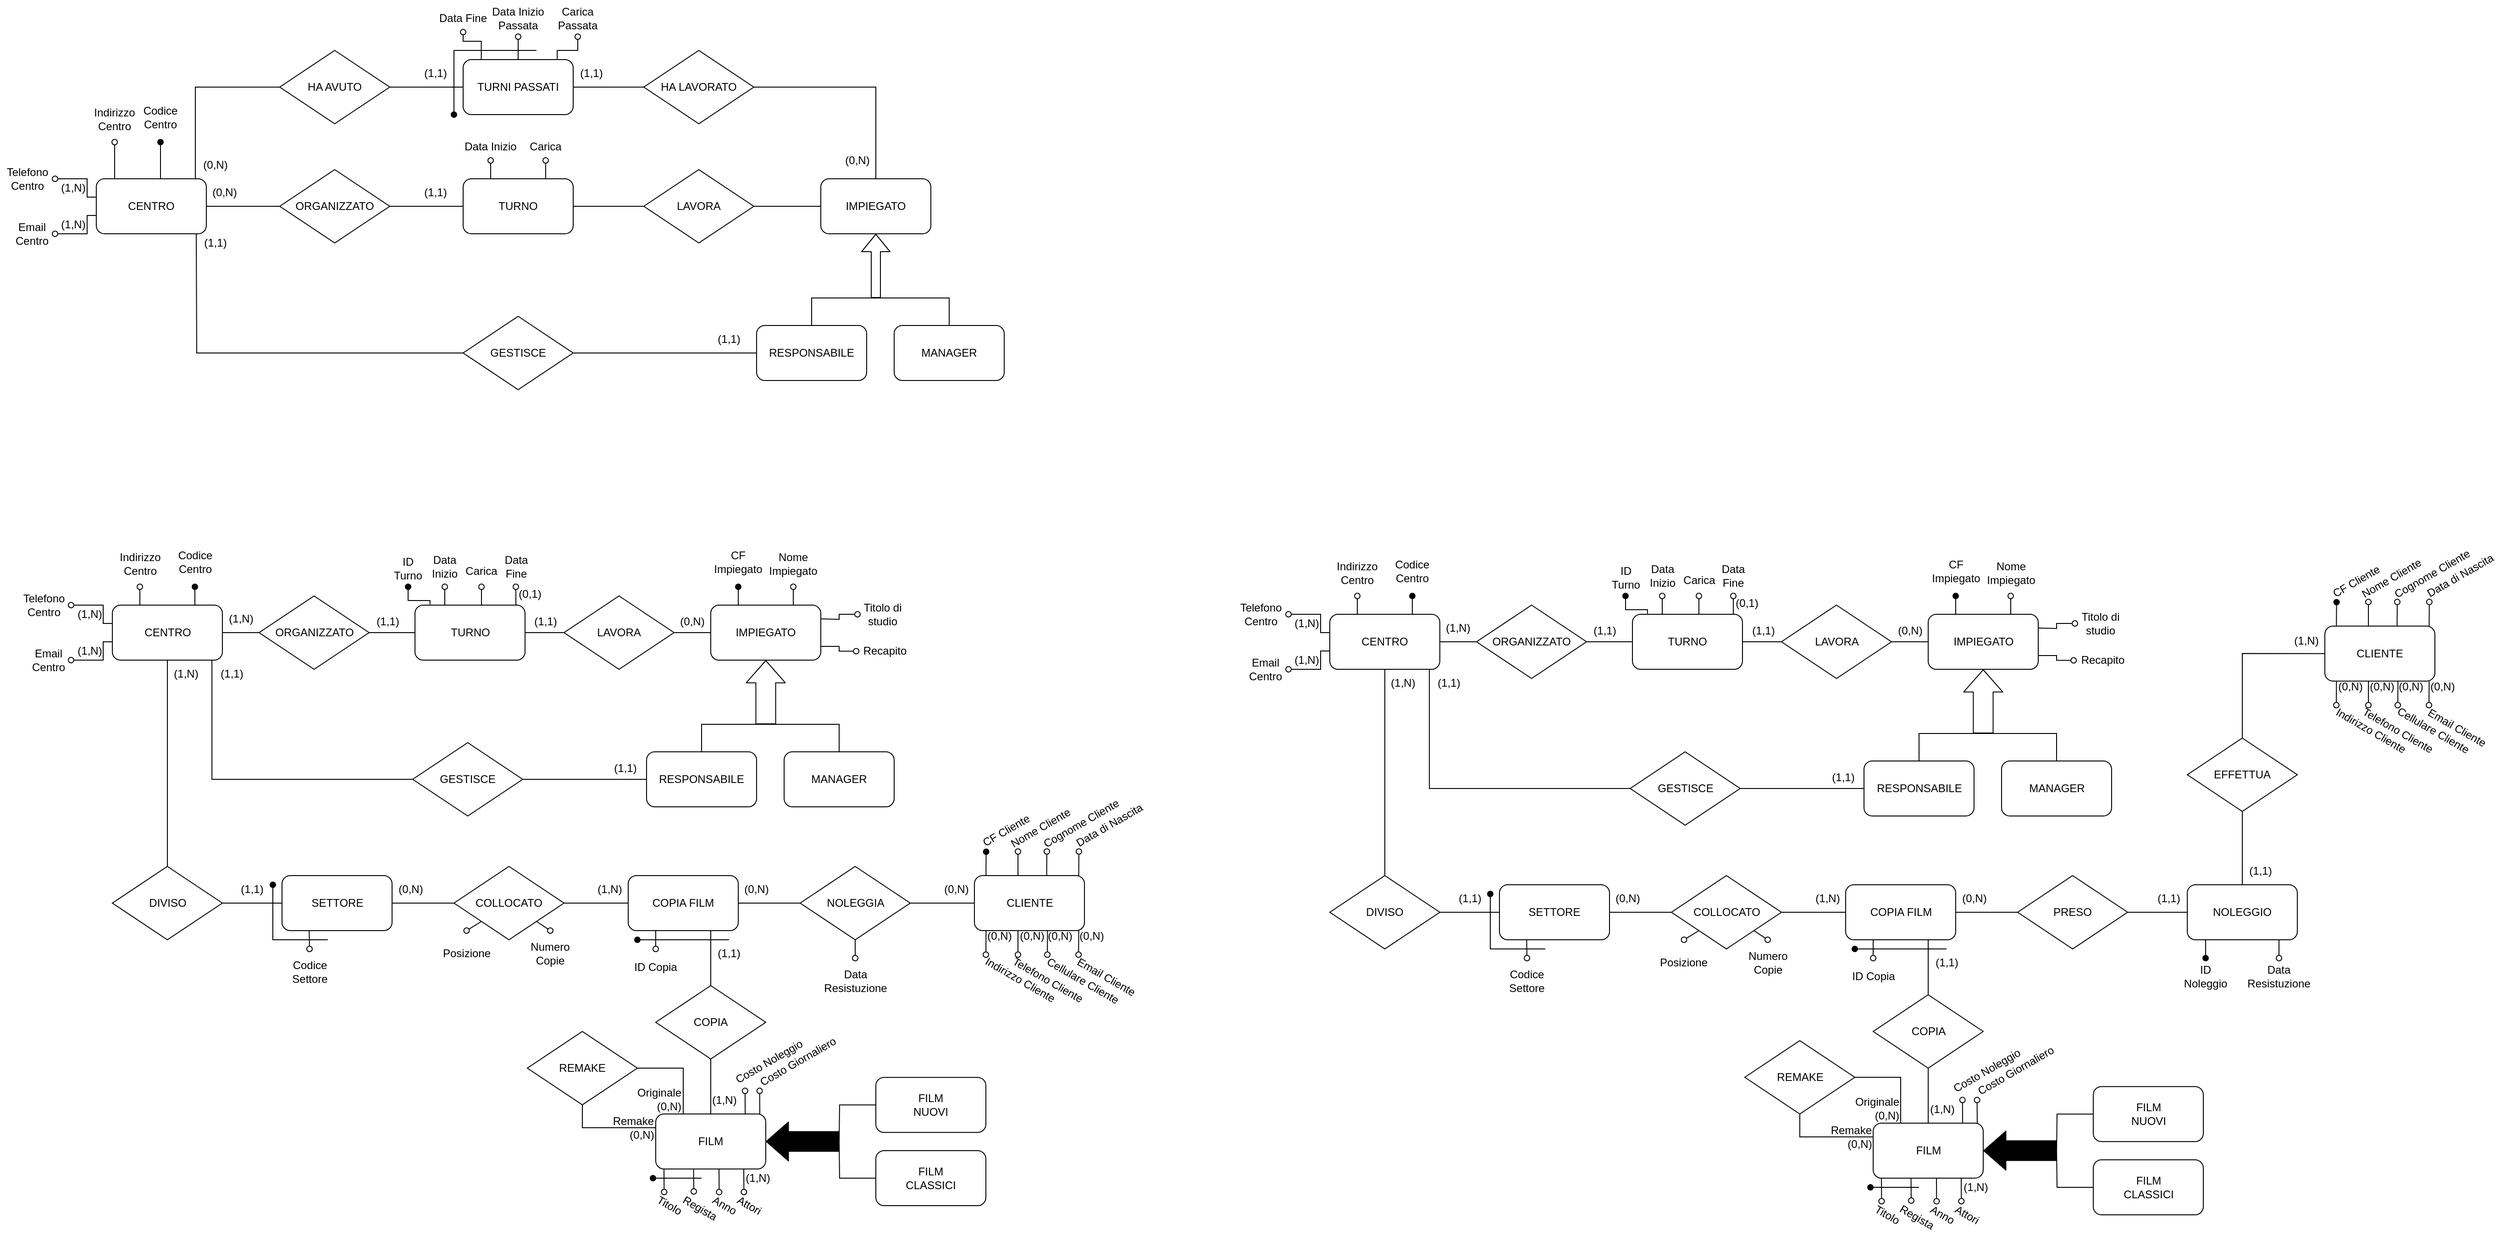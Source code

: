 <mxfile version="14.9.2" type="github">
  <diagram id="nYG0-5dPkfvuFhi7WY6x" name="Page-1">
    <mxGraphModel dx="1426" dy="2022" grid="1" gridSize="10" guides="1" tooltips="1" connect="1" arrows="1" fold="1" page="1" pageScale="1" pageWidth="827" pageHeight="1169" math="0" shadow="0">
      <root>
        <mxCell id="0" />
        <mxCell id="1" parent="0" />
        <mxCell id="mZH4rsV0gwm1n9CbmXad-1" value="CENTRO" style="rounded=1;whiteSpace=wrap;html=1;" parent="1" vertex="1">
          <mxGeometry x="110" y="-960" width="120" height="60" as="geometry" />
        </mxCell>
        <mxCell id="mZH4rsV0gwm1n9CbmXad-2" value="IMPIEGATO" style="rounded=1;whiteSpace=wrap;html=1;" parent="1" vertex="1">
          <mxGeometry x="900" y="-960" width="120" height="60" as="geometry" />
        </mxCell>
        <mxCell id="mZH4rsV0gwm1n9CbmXad-33" style="edgeStyle=orthogonalEdgeStyle;rounded=0;orthogonalLoop=1;jettySize=auto;html=1;startArrow=none;startFill=0;endArrow=none;endFill=0;targetPerimeterSpacing=0;" parent="1" source="mZH4rsV0gwm1n9CbmXad-3" target="mZH4rsV0gwm1n9CbmXad-8" edge="1">
          <mxGeometry relative="1" as="geometry" />
        </mxCell>
        <mxCell id="mZH4rsV0gwm1n9CbmXad-3" value="TURNO" style="rounded=1;whiteSpace=wrap;html=1;" parent="1" vertex="1">
          <mxGeometry x="510" y="-960" width="120" height="60" as="geometry" />
        </mxCell>
        <mxCell id="mZH4rsV0gwm1n9CbmXad-4" value="TURNI PASSATI" style="rounded=1;whiteSpace=wrap;html=1;" parent="1" vertex="1">
          <mxGeometry x="510" y="-1090" width="120" height="60" as="geometry" />
        </mxCell>
        <mxCell id="mZH4rsV0gwm1n9CbmXad-25" style="edgeStyle=orthogonalEdgeStyle;rounded=0;orthogonalLoop=1;jettySize=auto;html=1;startArrow=none;startFill=0;endArrow=none;endFill=0;" parent="1" source="mZH4rsV0gwm1n9CbmXad-5" edge="1">
          <mxGeometry relative="1" as="geometry">
            <mxPoint x="960" y="-830" as="targetPoint" />
            <Array as="points">
              <mxPoint x="890" y="-830" />
            </Array>
          </mxGeometry>
        </mxCell>
        <mxCell id="mZH4rsV0gwm1n9CbmXad-5" value="RESPONSABILE" style="rounded=1;whiteSpace=wrap;html=1;" parent="1" vertex="1">
          <mxGeometry x="830" y="-800" width="120" height="60" as="geometry" />
        </mxCell>
        <mxCell id="mZH4rsV0gwm1n9CbmXad-24" style="edgeStyle=orthogonalEdgeStyle;rounded=0;orthogonalLoop=1;jettySize=auto;html=1;startArrow=none;startFill=0;endArrow=none;endFill=0;" parent="1" source="mZH4rsV0gwm1n9CbmXad-6" edge="1">
          <mxGeometry relative="1" as="geometry">
            <mxPoint x="960" y="-830" as="targetPoint" />
            <Array as="points">
              <mxPoint x="1040" y="-830" />
            </Array>
          </mxGeometry>
        </mxCell>
        <mxCell id="mZH4rsV0gwm1n9CbmXad-6" value="MANAGER" style="rounded=1;whiteSpace=wrap;html=1;" parent="1" vertex="1">
          <mxGeometry x="980" y="-800" width="120" height="60" as="geometry" />
        </mxCell>
        <mxCell id="mZH4rsV0gwm1n9CbmXad-36" style="edgeStyle=orthogonalEdgeStyle;rounded=0;orthogonalLoop=1;jettySize=auto;html=1;entryX=1;entryY=0.5;entryDx=0;entryDy=0;startArrow=none;startFill=0;endArrow=none;endFill=0;targetPerimeterSpacing=0;" parent="1" source="mZH4rsV0gwm1n9CbmXad-7" target="mZH4rsV0gwm1n9CbmXad-4" edge="1">
          <mxGeometry relative="1" as="geometry" />
        </mxCell>
        <mxCell id="mZH4rsV0gwm1n9CbmXad-37" style="edgeStyle=orthogonalEdgeStyle;rounded=0;orthogonalLoop=1;jettySize=auto;html=1;entryX=0.5;entryY=0;entryDx=0;entryDy=0;startArrow=none;startFill=0;endArrow=none;endFill=0;targetPerimeterSpacing=0;" parent="1" source="mZH4rsV0gwm1n9CbmXad-7" target="mZH4rsV0gwm1n9CbmXad-2" edge="1">
          <mxGeometry relative="1" as="geometry" />
        </mxCell>
        <mxCell id="mZH4rsV0gwm1n9CbmXad-7" value="HA LAVORATO" style="rhombus;whiteSpace=wrap;html=1;" parent="1" vertex="1">
          <mxGeometry x="707" y="-1100" width="120" height="80" as="geometry" />
        </mxCell>
        <mxCell id="mZH4rsV0gwm1n9CbmXad-34" style="edgeStyle=orthogonalEdgeStyle;rounded=0;orthogonalLoop=1;jettySize=auto;html=1;entryX=0;entryY=0.5;entryDx=0;entryDy=0;startArrow=none;startFill=0;endArrow=none;endFill=0;targetPerimeterSpacing=0;" parent="1" source="mZH4rsV0gwm1n9CbmXad-8" target="mZH4rsV0gwm1n9CbmXad-2" edge="1">
          <mxGeometry relative="1" as="geometry" />
        </mxCell>
        <mxCell id="mZH4rsV0gwm1n9CbmXad-8" value="LAVORA" style="rhombus;whiteSpace=wrap;html=1;" parent="1" vertex="1">
          <mxGeometry x="707" y="-970" width="120" height="80" as="geometry" />
        </mxCell>
        <mxCell id="mZH4rsV0gwm1n9CbmXad-29" style="edgeStyle=orthogonalEdgeStyle;rounded=0;orthogonalLoop=1;jettySize=auto;html=1;entryX=1;entryY=0.5;entryDx=0;entryDy=0;startArrow=none;startFill=0;endArrow=none;endFill=0;targetPerimeterSpacing=0;exitX=0;exitY=0.5;exitDx=0;exitDy=0;" parent="1" source="mZH4rsV0gwm1n9CbmXad-9" target="mZH4rsV0gwm1n9CbmXad-1" edge="1">
          <mxGeometry relative="1" as="geometry" />
        </mxCell>
        <mxCell id="mZH4rsV0gwm1n9CbmXad-9" value="ORGANIZZATO" style="rhombus;whiteSpace=wrap;html=1;" parent="1" vertex="1">
          <mxGeometry x="310" y="-970" width="120" height="80" as="geometry" />
        </mxCell>
        <mxCell id="mZH4rsV0gwm1n9CbmXad-35" style="edgeStyle=orthogonalEdgeStyle;rounded=0;orthogonalLoop=1;jettySize=auto;html=1;entryX=0;entryY=0.5;entryDx=0;entryDy=0;startArrow=none;startFill=0;endArrow=none;endFill=0;targetPerimeterSpacing=0;" parent="1" source="mZH4rsV0gwm1n9CbmXad-10" target="mZH4rsV0gwm1n9CbmXad-4" edge="1">
          <mxGeometry relative="1" as="geometry" />
        </mxCell>
        <mxCell id="mZH4rsV0gwm1n9CbmXad-38" style="edgeStyle=orthogonalEdgeStyle;rounded=0;orthogonalLoop=1;jettySize=auto;html=1;entryX=0.896;entryY=-0.003;entryDx=0;entryDy=0;entryPerimeter=0;startArrow=none;startFill=0;endArrow=none;endFill=0;targetPerimeterSpacing=0;" parent="1" source="mZH4rsV0gwm1n9CbmXad-10" target="mZH4rsV0gwm1n9CbmXad-1" edge="1">
          <mxGeometry relative="1" as="geometry">
            <Array as="points">
              <mxPoint x="218" y="-1060" />
              <mxPoint x="218" y="-960" />
            </Array>
          </mxGeometry>
        </mxCell>
        <mxCell id="mZH4rsV0gwm1n9CbmXad-10" value="HA AVUTO" style="rhombus;whiteSpace=wrap;html=1;" parent="1" vertex="1">
          <mxGeometry x="310" y="-1100" width="120" height="80" as="geometry" />
        </mxCell>
        <mxCell id="mZH4rsV0gwm1n9CbmXad-26" style="rounded=0;orthogonalLoop=1;jettySize=auto;html=1;entryX=0.75;entryY=0;entryDx=0;entryDy=0;startArrow=oval;startFill=1;endArrow=none;endFill=0;exitX=0.5;exitY=1;exitDx=0;exitDy=0;edgeStyle=orthogonalEdgeStyle;" parent="1" source="mZH4rsV0gwm1n9CbmXad-14" edge="1">
          <mxGeometry relative="1" as="geometry">
            <mxPoint x="180" y="-960" as="targetPoint" />
          </mxGeometry>
        </mxCell>
        <mxCell id="mZH4rsV0gwm1n9CbmXad-14" value="Codice&lt;br&gt;Centro" style="text;html=1;strokeColor=none;fillColor=none;align=center;verticalAlign=middle;whiteSpace=wrap;rounded=0;labelPosition=center;verticalLabelPosition=middle;rotation=0;direction=east;" parent="1" vertex="1">
          <mxGeometry x="150" y="-1055" width="60" height="55" as="geometry" />
        </mxCell>
        <mxCell id="mZH4rsV0gwm1n9CbmXad-15" value="Indirizzo&lt;br&gt;Centro" style="text;html=1;strokeColor=none;fillColor=none;align=center;verticalAlign=middle;whiteSpace=wrap;rounded=0;rotation=0;" parent="1" vertex="1">
          <mxGeometry x="100" y="-1050" width="60" height="50" as="geometry" />
        </mxCell>
        <mxCell id="mZH4rsV0gwm1n9CbmXad-16" value="Telefono&lt;br&gt;Centro" style="text;html=1;strokeColor=none;fillColor=none;align=center;verticalAlign=middle;whiteSpace=wrap;rounded=0;rotation=0;" parent="1" vertex="1">
          <mxGeometry x="5" y="-980" width="60" height="40" as="geometry" />
        </mxCell>
        <mxCell id="mZH4rsV0gwm1n9CbmXad-17" value="Email&lt;br&gt;Centro" style="text;html=1;strokeColor=none;fillColor=none;align=center;verticalAlign=middle;whiteSpace=wrap;rounded=0;" parent="1" vertex="1">
          <mxGeometry x="15" y="-920" width="50" height="40" as="geometry" />
        </mxCell>
        <mxCell id="mZH4rsV0gwm1n9CbmXad-20" style="rounded=0;orthogonalLoop=1;jettySize=auto;html=1;startArrow=oval;startFill=0;endArrow=none;endFill=0;exitX=0.5;exitY=1;exitDx=0;exitDy=0;entryX=0.25;entryY=0;entryDx=0;entryDy=0;targetPerimeterSpacing=0;" parent="1" source="mZH4rsV0gwm1n9CbmXad-15" edge="1">
          <mxGeometry relative="1" as="geometry">
            <mxPoint x="155" y="-1050.48" as="sourcePoint" />
            <mxPoint x="130" y="-960" as="targetPoint" />
          </mxGeometry>
        </mxCell>
        <mxCell id="mZH4rsV0gwm1n9CbmXad-21" style="edgeStyle=orthogonalEdgeStyle;rounded=0;orthogonalLoop=1;jettySize=auto;html=1;startArrow=oval;startFill=0;endArrow=none;endFill=0;entryX=0;entryY=0.667;entryDx=0;entryDy=0;entryPerimeter=0;exitX=1;exitY=0.5;exitDx=0;exitDy=0;" parent="1" source="mZH4rsV0gwm1n9CbmXad-17" target="mZH4rsV0gwm1n9CbmXad-1" edge="1">
          <mxGeometry relative="1" as="geometry">
            <mxPoint x="110" y="-990" as="sourcePoint" />
            <mxPoint x="120" y="-910" as="targetPoint" />
            <Array as="points">
              <mxPoint x="100" y="-900" />
              <mxPoint x="100" y="-920" />
            </Array>
          </mxGeometry>
        </mxCell>
        <mxCell id="mZH4rsV0gwm1n9CbmXad-22" style="edgeStyle=orthogonalEdgeStyle;rounded=0;orthogonalLoop=1;jettySize=auto;html=1;startArrow=oval;startFill=0;endArrow=none;endFill=0;exitX=1;exitY=0.5;exitDx=0;exitDy=0;entryX=0;entryY=0.25;entryDx=0;entryDy=0;" parent="1" source="mZH4rsV0gwm1n9CbmXad-16" target="mZH4rsV0gwm1n9CbmXad-1" edge="1">
          <mxGeometry relative="1" as="geometry">
            <mxPoint x="100" y="-977" as="sourcePoint" />
            <mxPoint x="203.04" y="-960" as="targetPoint" />
            <Array as="points">
              <mxPoint x="100" y="-960" />
              <mxPoint x="100" y="-940" />
              <mxPoint x="110" y="-940" />
            </Array>
          </mxGeometry>
        </mxCell>
        <mxCell id="mZH4rsV0gwm1n9CbmXad-23" value="" style="shape=flexArrow;endArrow=classic;html=1;" parent="1" edge="1">
          <mxGeometry width="50" height="50" relative="1" as="geometry">
            <mxPoint x="960" y="-830" as="sourcePoint" />
            <mxPoint x="960" y="-900" as="targetPoint" />
          </mxGeometry>
        </mxCell>
        <mxCell id="mZH4rsV0gwm1n9CbmXad-31" style="edgeStyle=orthogonalEdgeStyle;rounded=0;orthogonalLoop=1;jettySize=auto;html=1;entryX=1;entryY=0.5;entryDx=0;entryDy=0;startArrow=none;startFill=0;endArrow=none;endFill=0;targetPerimeterSpacing=0;exitX=0;exitY=0.5;exitDx=0;exitDy=0;" parent="1" source="mZH4rsV0gwm1n9CbmXad-3" target="mZH4rsV0gwm1n9CbmXad-9" edge="1">
          <mxGeometry relative="1" as="geometry">
            <mxPoint x="510" y="-930" as="sourcePoint" />
            <mxPoint x="430" y="-930.36" as="targetPoint" />
          </mxGeometry>
        </mxCell>
        <mxCell id="mZH4rsV0gwm1n9CbmXad-40" style="edgeStyle=orthogonalEdgeStyle;rounded=0;orthogonalLoop=1;jettySize=auto;html=1;entryX=0;entryY=0.5;entryDx=0;entryDy=0;startArrow=none;startFill=0;endArrow=none;endFill=0;targetPerimeterSpacing=0;" parent="1" source="mZH4rsV0gwm1n9CbmXad-39" target="mZH4rsV0gwm1n9CbmXad-5" edge="1">
          <mxGeometry relative="1" as="geometry" />
        </mxCell>
        <mxCell id="mZH4rsV0gwm1n9CbmXad-41" style="edgeStyle=orthogonalEdgeStyle;rounded=0;orthogonalLoop=1;jettySize=auto;html=1;startArrow=none;startFill=0;endArrow=none;endFill=0;targetPerimeterSpacing=0;" parent="1" source="mZH4rsV0gwm1n9CbmXad-39" edge="1">
          <mxGeometry relative="1" as="geometry">
            <mxPoint x="219" y="-900" as="targetPoint" />
          </mxGeometry>
        </mxCell>
        <mxCell id="mZH4rsV0gwm1n9CbmXad-39" value="GESTISCE" style="rhombus;whiteSpace=wrap;html=1;" parent="1" vertex="1">
          <mxGeometry x="510" y="-810" width="120" height="80" as="geometry" />
        </mxCell>
        <mxCell id="mZH4rsV0gwm1n9CbmXad-42" value="(0,N)" style="text;html=1;strokeColor=none;fillColor=none;align=center;verticalAlign=middle;whiteSpace=wrap;rounded=0;" parent="1" vertex="1">
          <mxGeometry x="220" y="-990" width="40" height="30" as="geometry" />
        </mxCell>
        <mxCell id="mZH4rsV0gwm1n9CbmXad-43" value="(1,N)" style="text;html=1;strokeColor=none;fillColor=none;align=center;verticalAlign=middle;whiteSpace=wrap;rounded=0;" parent="1" vertex="1">
          <mxGeometry x="70" y="-920" width="30" height="20" as="geometry" />
        </mxCell>
        <mxCell id="mZH4rsV0gwm1n9CbmXad-44" value="(1,N)" style="text;html=1;strokeColor=none;fillColor=none;align=center;verticalAlign=middle;whiteSpace=wrap;rounded=0;" parent="1" vertex="1">
          <mxGeometry x="70" y="-960" width="30" height="20" as="geometry" />
        </mxCell>
        <mxCell id="mZH4rsV0gwm1n9CbmXad-45" value="(1,1)" style="text;html=1;strokeColor=none;fillColor=none;align=center;verticalAlign=middle;whiteSpace=wrap;rounded=0;" parent="1" vertex="1">
          <mxGeometry x="220" y="-900" width="40" height="20" as="geometry" />
        </mxCell>
        <mxCell id="mZH4rsV0gwm1n9CbmXad-46" value="Data Inizio" style="text;html=1;strokeColor=none;fillColor=none;align=center;verticalAlign=middle;whiteSpace=wrap;rounded=0;rotation=0;" parent="1" vertex="1">
          <mxGeometry x="510" y="-1010" width="60" height="30" as="geometry" />
        </mxCell>
        <mxCell id="mZH4rsV0gwm1n9CbmXad-47" style="rounded=0;orthogonalLoop=1;jettySize=auto;html=1;startArrow=oval;startFill=0;endArrow=none;endFill=0;entryX=0.25;entryY=0;entryDx=0;entryDy=0;targetPerimeterSpacing=0;exitX=0.5;exitY=1;exitDx=0;exitDy=0;" parent="1" source="mZH4rsV0gwm1n9CbmXad-46" target="mZH4rsV0gwm1n9CbmXad-3" edge="1">
          <mxGeometry relative="1" as="geometry">
            <mxPoint x="520" y="-970" as="sourcePoint" />
            <mxPoint x="600" y="-890" as="targetPoint" />
          </mxGeometry>
        </mxCell>
        <mxCell id="mZH4rsV0gwm1n9CbmXad-50" value="Carica" style="text;html=1;strokeColor=none;fillColor=none;align=center;verticalAlign=middle;whiteSpace=wrap;rounded=0;rotation=0;" parent="1" vertex="1">
          <mxGeometry x="570" y="-1010" width="60" height="30" as="geometry" />
        </mxCell>
        <mxCell id="mZH4rsV0gwm1n9CbmXad-51" style="rounded=0;orthogonalLoop=1;jettySize=auto;html=1;startArrow=oval;startFill=0;endArrow=none;endFill=0;targetPerimeterSpacing=0;entryX=0.75;entryY=0;entryDx=0;entryDy=0;exitX=0.5;exitY=1;exitDx=0;exitDy=0;" parent="1" source="mZH4rsV0gwm1n9CbmXad-50" target="mZH4rsV0gwm1n9CbmXad-3" edge="1">
          <mxGeometry relative="1" as="geometry">
            <mxPoint x="660" y="-980" as="sourcePoint" />
            <mxPoint x="600" y="-960" as="targetPoint" />
          </mxGeometry>
        </mxCell>
        <mxCell id="mZH4rsV0gwm1n9CbmXad-64" style="edgeStyle=orthogonalEdgeStyle;rounded=0;orthogonalLoop=1;jettySize=auto;html=1;entryX=0.165;entryY=-0.006;entryDx=0;entryDy=0;entryPerimeter=0;startArrow=oval;startFill=0;endArrow=none;endFill=0;targetPerimeterSpacing=0;exitX=0.5;exitY=1;exitDx=0;exitDy=0;" parent="1" source="mZH4rsV0gwm1n9CbmXad-53" target="mZH4rsV0gwm1n9CbmXad-4" edge="1">
          <mxGeometry relative="1" as="geometry">
            <Array as="points">
              <mxPoint x="510" y="-1110" />
              <mxPoint x="530" y="-1110" />
            </Array>
          </mxGeometry>
        </mxCell>
        <mxCell id="mZH4rsV0gwm1n9CbmXad-53" value="Data Fine" style="text;html=1;strokeColor=none;fillColor=none;align=center;verticalAlign=middle;whiteSpace=wrap;rounded=0;rotation=0;" parent="1" vertex="1">
          <mxGeometry x="480" y="-1150" width="60" height="30" as="geometry" />
        </mxCell>
        <mxCell id="mZH4rsV0gwm1n9CbmXad-55" value="Data Inizio Passata" style="text;html=1;strokeColor=none;fillColor=none;align=center;verticalAlign=middle;whiteSpace=wrap;rounded=0;rotation=0;" parent="1" vertex="1">
          <mxGeometry x="540" y="-1155" width="60" height="40" as="geometry" />
        </mxCell>
        <mxCell id="mZH4rsV0gwm1n9CbmXad-56" style="rounded=0;orthogonalLoop=1;jettySize=auto;html=1;startArrow=oval;startFill=0;endArrow=none;endFill=0;targetPerimeterSpacing=0;entryX=0.75;entryY=0;entryDx=0;entryDy=0;exitX=0.5;exitY=1;exitDx=0;exitDy=0;" parent="1" source="mZH4rsV0gwm1n9CbmXad-55" edge="1">
          <mxGeometry relative="1" as="geometry">
            <mxPoint x="630" y="-1110" as="sourcePoint" />
            <mxPoint x="570" y="-1090" as="targetPoint" />
          </mxGeometry>
        </mxCell>
        <mxCell id="mZH4rsV0gwm1n9CbmXad-63" style="edgeStyle=orthogonalEdgeStyle;rounded=0;orthogonalLoop=1;jettySize=auto;html=1;entryX=0.855;entryY=-0.01;entryDx=0;entryDy=0;entryPerimeter=0;startArrow=oval;startFill=0;endArrow=none;endFill=0;targetPerimeterSpacing=0;exitX=0.5;exitY=1;exitDx=0;exitDy=0;" parent="1" source="mZH4rsV0gwm1n9CbmXad-61" target="mZH4rsV0gwm1n9CbmXad-4" edge="1">
          <mxGeometry relative="1" as="geometry">
            <Array as="points">
              <mxPoint x="635" y="-1100" />
              <mxPoint x="613" y="-1100" />
            </Array>
          </mxGeometry>
        </mxCell>
        <mxCell id="mZH4rsV0gwm1n9CbmXad-61" value="Carica&lt;br&gt;Passata" style="text;html=1;strokeColor=none;fillColor=none;align=center;verticalAlign=middle;whiteSpace=wrap;rounded=0;rotation=0;" parent="1" vertex="1">
          <mxGeometry x="600" y="-1155" width="70" height="40" as="geometry" />
        </mxCell>
        <mxCell id="mZH4rsV0gwm1n9CbmXad-65" value="(1,1)" style="text;html=1;strokeColor=none;fillColor=none;align=center;verticalAlign=middle;whiteSpace=wrap;rounded=0;" parent="1" vertex="1">
          <mxGeometry x="780" y="-800" width="40" height="30" as="geometry" />
        </mxCell>
        <mxCell id="mZH4rsV0gwm1n9CbmXad-66" value="(0,N)" style="text;html=1;strokeColor=none;fillColor=none;align=center;verticalAlign=middle;whiteSpace=wrap;rounded=0;" parent="1" vertex="1">
          <mxGeometry x="920" y="-990" width="40" height="20" as="geometry" />
        </mxCell>
        <mxCell id="mZH4rsV0gwm1n9CbmXad-67" value="(1,1)" style="text;html=1;strokeColor=none;fillColor=none;align=center;verticalAlign=middle;whiteSpace=wrap;rounded=0;" parent="1" vertex="1">
          <mxGeometry x="630" y="-1090" width="40" height="30" as="geometry" />
        </mxCell>
        <mxCell id="mZH4rsV0gwm1n9CbmXad-68" style="rounded=0;orthogonalLoop=1;jettySize=auto;html=1;startArrow=oval;startFill=1;endArrow=none;endFill=0;targetPerimeterSpacing=0;edgeStyle=orthogonalEdgeStyle;" parent="1" edge="1">
          <mxGeometry relative="1" as="geometry">
            <mxPoint x="500" y="-1030" as="sourcePoint" />
            <mxPoint x="590" y="-1100" as="targetPoint" />
            <Array as="points">
              <mxPoint x="500" y="-1030" />
              <mxPoint x="500" y="-1100" />
            </Array>
          </mxGeometry>
        </mxCell>
        <mxCell id="mZH4rsV0gwm1n9CbmXad-72" style="edgeStyle=orthogonalEdgeStyle;rounded=0;orthogonalLoop=1;jettySize=auto;html=1;startArrow=none;startFill=0;endArrow=none;endFill=0;targetPerimeterSpacing=0;" parent="1" source="mZH4rsV0gwm1n9CbmXad-73" target="mZH4rsV0gwm1n9CbmXad-83" edge="1">
          <mxGeometry relative="1" as="geometry" />
        </mxCell>
        <mxCell id="mZH4rsV0gwm1n9CbmXad-82" style="edgeStyle=orthogonalEdgeStyle;rounded=0;orthogonalLoop=1;jettySize=auto;html=1;entryX=0;entryY=0.5;entryDx=0;entryDy=0;startArrow=none;startFill=0;endArrow=none;endFill=0;targetPerimeterSpacing=0;" parent="1" source="mZH4rsV0gwm1n9CbmXad-83" target="mZH4rsV0gwm1n9CbmXad-71" edge="1">
          <mxGeometry relative="1" as="geometry" />
        </mxCell>
        <mxCell id="mZH4rsV0gwm1n9CbmXad-83" value="LAVORA" style="rhombus;whiteSpace=wrap;html=1;" parent="1" vertex="1">
          <mxGeometry x="620" y="-505" width="120" height="80" as="geometry" />
        </mxCell>
        <mxCell id="mZH4rsV0gwm1n9CbmXad-84" style="edgeStyle=orthogonalEdgeStyle;rounded=0;orthogonalLoop=1;jettySize=auto;html=1;entryX=1;entryY=0.5;entryDx=0;entryDy=0;startArrow=none;startFill=0;endArrow=none;endFill=0;targetPerimeterSpacing=0;exitX=0;exitY=0.5;exitDx=0;exitDy=0;" parent="1" source="mZH4rsV0gwm1n9CbmXad-85" target="mZH4rsV0gwm1n9CbmXad-70" edge="1">
          <mxGeometry relative="1" as="geometry" />
        </mxCell>
        <mxCell id="mZH4rsV0gwm1n9CbmXad-85" value="ORGANIZZATO" style="rhombus;whiteSpace=wrap;html=1;" parent="1" vertex="1">
          <mxGeometry x="287.5" y="-505" width="120" height="80" as="geometry" />
        </mxCell>
        <mxCell id="mZH4rsV0gwm1n9CbmXad-98" style="edgeStyle=orthogonalEdgeStyle;rounded=0;orthogonalLoop=1;jettySize=auto;html=1;entryX=1;entryY=0.5;entryDx=0;entryDy=0;startArrow=none;startFill=0;endArrow=none;endFill=0;targetPerimeterSpacing=0;exitX=0;exitY=0.5;exitDx=0;exitDy=0;" parent="1" source="mZH4rsV0gwm1n9CbmXad-73" target="mZH4rsV0gwm1n9CbmXad-85" edge="1">
          <mxGeometry relative="1" as="geometry">
            <mxPoint x="527.5" y="-465" as="sourcePoint" />
            <mxPoint x="447.5" y="-465.36" as="targetPoint" />
          </mxGeometry>
        </mxCell>
        <mxCell id="mZH4rsV0gwm1n9CbmXad-99" style="edgeStyle=orthogonalEdgeStyle;rounded=0;orthogonalLoop=1;jettySize=auto;html=1;entryX=0;entryY=0.5;entryDx=0;entryDy=0;startArrow=none;startFill=0;endArrow=none;endFill=0;targetPerimeterSpacing=0;" parent="1" source="mZH4rsV0gwm1n9CbmXad-101" target="mZH4rsV0gwm1n9CbmXad-76" edge="1">
          <mxGeometry relative="1" as="geometry" />
        </mxCell>
        <mxCell id="mZH4rsV0gwm1n9CbmXad-100" style="edgeStyle=orthogonalEdgeStyle;rounded=0;orthogonalLoop=1;jettySize=auto;html=1;startArrow=none;startFill=0;endArrow=none;endFill=0;targetPerimeterSpacing=0;entryX=0.905;entryY=0.989;entryDx=0;entryDy=0;entryPerimeter=0;" parent="1" source="mZH4rsV0gwm1n9CbmXad-101" edge="1" target="mZH4rsV0gwm1n9CbmXad-70">
          <mxGeometry relative="1" as="geometry">
            <mxPoint x="236.5" y="-435" as="targetPoint" />
          </mxGeometry>
        </mxCell>
        <mxCell id="mZH4rsV0gwm1n9CbmXad-101" value="GESTISCE" style="rhombus;whiteSpace=wrap;html=1;" parent="1" vertex="1">
          <mxGeometry x="455" y="-345" width="120" height="80" as="geometry" />
        </mxCell>
        <mxCell id="mZH4rsV0gwm1n9CbmXad-116" value="(1,1)" style="text;html=1;strokeColor=none;fillColor=none;align=center;verticalAlign=middle;whiteSpace=wrap;rounded=0;" parent="1" vertex="1">
          <mxGeometry x="797.5" y="-335" width="40" height="30" as="geometry" />
        </mxCell>
        <mxCell id="mZH4rsV0gwm1n9CbmXad-137" value="(1,1)" style="text;html=1;strokeColor=none;fillColor=none;align=center;verticalAlign=middle;whiteSpace=wrap;rounded=0;" parent="1" vertex="1">
          <mxGeometry x="460" y="-1090" width="40" height="30" as="geometry" />
        </mxCell>
        <mxCell id="mZH4rsV0gwm1n9CbmXad-138" value="(1,1)" style="text;html=1;strokeColor=none;fillColor=none;align=center;verticalAlign=middle;whiteSpace=wrap;rounded=0;" parent="1" vertex="1">
          <mxGeometry x="460" y="-960" width="40" height="30" as="geometry" />
        </mxCell>
        <mxCell id="mZH4rsV0gwm1n9CbmXad-139" value="(0,N)" style="text;html=1;strokeColor=none;fillColor=none;align=center;verticalAlign=middle;whiteSpace=wrap;rounded=0;" parent="1" vertex="1">
          <mxGeometry x="230" y="-960" width="40" height="30" as="geometry" />
        </mxCell>
        <mxCell id="-EKk8uJndri2SA6ntX6l-3" style="edgeStyle=orthogonalEdgeStyle;rounded=0;orthogonalLoop=1;jettySize=auto;html=1;entryX=0.5;entryY=1;entryDx=0;entryDy=0;endArrow=none;endFill=0;" edge="1" parent="1" source="-EKk8uJndri2SA6ntX6l-2" target="mZH4rsV0gwm1n9CbmXad-70">
          <mxGeometry relative="1" as="geometry" />
        </mxCell>
        <mxCell id="-EKk8uJndri2SA6ntX6l-4" style="edgeStyle=orthogonalEdgeStyle;rounded=0;orthogonalLoop=1;jettySize=auto;html=1;entryX=0;entryY=0.5;entryDx=0;entryDy=0;endArrow=none;endFill=0;" edge="1" parent="1" source="-EKk8uJndri2SA6ntX6l-2" target="-EKk8uJndri2SA6ntX6l-1">
          <mxGeometry relative="1" as="geometry" />
        </mxCell>
        <mxCell id="-EKk8uJndri2SA6ntX6l-2" value="DIVISO" style="rhombus;whiteSpace=wrap;html=1;" vertex="1" parent="1">
          <mxGeometry x="127.5" y="-210" width="120" height="80" as="geometry" />
        </mxCell>
        <mxCell id="-EKk8uJndri2SA6ntX6l-13" value="" style="group" vertex="1" connectable="0" parent="1">
          <mxGeometry x="22.5" y="-570" width="265" height="165" as="geometry" />
        </mxCell>
        <mxCell id="mZH4rsV0gwm1n9CbmXad-70" value="CENTRO" style="rounded=1;whiteSpace=wrap;html=1;" parent="-EKk8uJndri2SA6ntX6l-13" vertex="1">
          <mxGeometry x="105" y="75" width="120" height="60" as="geometry" />
        </mxCell>
        <mxCell id="mZH4rsV0gwm1n9CbmXad-89" style="rounded=0;orthogonalLoop=1;jettySize=auto;html=1;entryX=0.75;entryY=0;entryDx=0;entryDy=0;startArrow=oval;startFill=1;endArrow=none;endFill=0;exitX=0.5;exitY=1;exitDx=0;exitDy=0;" parent="-EKk8uJndri2SA6ntX6l-13" source="mZH4rsV0gwm1n9CbmXad-90" target="mZH4rsV0gwm1n9CbmXad-70" edge="1">
          <mxGeometry relative="1" as="geometry">
            <mxPoint x="175" y="75" as="targetPoint" />
          </mxGeometry>
        </mxCell>
        <mxCell id="mZH4rsV0gwm1n9CbmXad-90" value="Codice&lt;br&gt;Centro" style="text;html=1;strokeColor=none;fillColor=none;align=center;verticalAlign=middle;whiteSpace=wrap;rounded=0;labelPosition=center;verticalLabelPosition=middle;rotation=0;direction=east;" parent="-EKk8uJndri2SA6ntX6l-13" vertex="1">
          <mxGeometry x="165" width="60" height="55" as="geometry" />
        </mxCell>
        <mxCell id="mZH4rsV0gwm1n9CbmXad-91" value="Indirizzo&lt;br&gt;Centro" style="text;html=1;strokeColor=none;fillColor=none;align=center;verticalAlign=middle;whiteSpace=wrap;rounded=0;rotation=0;" parent="-EKk8uJndri2SA6ntX6l-13" vertex="1">
          <mxGeometry x="105" y="5" width="60" height="50" as="geometry" />
        </mxCell>
        <mxCell id="mZH4rsV0gwm1n9CbmXad-92" value="Telefono&lt;br&gt;Centro" style="text;html=1;strokeColor=none;fillColor=none;align=center;verticalAlign=middle;whiteSpace=wrap;rounded=0;rotation=0;" parent="-EKk8uJndri2SA6ntX6l-13" vertex="1">
          <mxGeometry y="55" width="60" height="40" as="geometry" />
        </mxCell>
        <mxCell id="mZH4rsV0gwm1n9CbmXad-93" value="Email&lt;br&gt;Centro" style="text;html=1;strokeColor=none;fillColor=none;align=center;verticalAlign=middle;whiteSpace=wrap;rounded=0;" parent="-EKk8uJndri2SA6ntX6l-13" vertex="1">
          <mxGeometry x="10" y="115" width="50" height="40" as="geometry" />
        </mxCell>
        <mxCell id="mZH4rsV0gwm1n9CbmXad-94" style="rounded=0;orthogonalLoop=1;jettySize=auto;html=1;startArrow=oval;startFill=0;endArrow=none;endFill=0;exitX=0.5;exitY=1;exitDx=0;exitDy=0;entryX=0.25;entryY=0;entryDx=0;entryDy=0;targetPerimeterSpacing=0;" parent="-EKk8uJndri2SA6ntX6l-13" source="mZH4rsV0gwm1n9CbmXad-91" target="mZH4rsV0gwm1n9CbmXad-70" edge="1">
          <mxGeometry relative="1" as="geometry">
            <mxPoint x="150" y="-15.48" as="sourcePoint" />
            <mxPoint x="125.0" y="75" as="targetPoint" />
          </mxGeometry>
        </mxCell>
        <mxCell id="mZH4rsV0gwm1n9CbmXad-95" style="edgeStyle=orthogonalEdgeStyle;rounded=0;orthogonalLoop=1;jettySize=auto;html=1;startArrow=oval;startFill=0;endArrow=none;endFill=0;entryX=0;entryY=0.667;entryDx=0;entryDy=0;entryPerimeter=0;exitX=1;exitY=0.5;exitDx=0;exitDy=0;" parent="-EKk8uJndri2SA6ntX6l-13" source="mZH4rsV0gwm1n9CbmXad-93" target="mZH4rsV0gwm1n9CbmXad-70" edge="1">
          <mxGeometry relative="1" as="geometry">
            <mxPoint x="105" y="45" as="sourcePoint" />
            <mxPoint x="115" y="125" as="targetPoint" />
            <Array as="points">
              <mxPoint x="95" y="135" />
              <mxPoint x="95" y="115" />
            </Array>
          </mxGeometry>
        </mxCell>
        <mxCell id="mZH4rsV0gwm1n9CbmXad-96" style="edgeStyle=orthogonalEdgeStyle;rounded=0;orthogonalLoop=1;jettySize=auto;html=1;startArrow=oval;startFill=0;endArrow=none;endFill=0;exitX=1;exitY=0.5;exitDx=0;exitDy=0;entryX=0;entryY=0.25;entryDx=0;entryDy=0;" parent="-EKk8uJndri2SA6ntX6l-13" source="mZH4rsV0gwm1n9CbmXad-92" target="mZH4rsV0gwm1n9CbmXad-70" edge="1">
          <mxGeometry relative="1" as="geometry">
            <mxPoint x="95" y="58" as="sourcePoint" />
            <mxPoint x="198.04" y="75" as="targetPoint" />
            <Array as="points">
              <mxPoint x="95" y="75" />
              <mxPoint x="95" y="95" />
              <mxPoint x="105" y="95" />
            </Array>
          </mxGeometry>
        </mxCell>
        <mxCell id="mZH4rsV0gwm1n9CbmXad-102" value="(1,N)" style="text;html=1;strokeColor=none;fillColor=none;align=center;verticalAlign=middle;whiteSpace=wrap;rounded=0;" parent="-EKk8uJndri2SA6ntX6l-13" vertex="1">
          <mxGeometry x="225" y="75" width="40" height="30" as="geometry" />
        </mxCell>
        <mxCell id="mZH4rsV0gwm1n9CbmXad-103" value="(1,N)" style="text;html=1;strokeColor=none;fillColor=none;align=center;verticalAlign=middle;whiteSpace=wrap;rounded=0;" parent="-EKk8uJndri2SA6ntX6l-13" vertex="1">
          <mxGeometry x="65" y="115" width="30" height="20" as="geometry" />
        </mxCell>
        <mxCell id="mZH4rsV0gwm1n9CbmXad-104" value="(1,N)" style="text;html=1;strokeColor=none;fillColor=none;align=center;verticalAlign=middle;whiteSpace=wrap;rounded=0;" parent="-EKk8uJndri2SA6ntX6l-13" vertex="1">
          <mxGeometry x="65" y="75" width="30" height="20" as="geometry" />
        </mxCell>
        <mxCell id="mZH4rsV0gwm1n9CbmXad-105" value="(1,1)" style="text;html=1;strokeColor=none;fillColor=none;align=center;verticalAlign=middle;whiteSpace=wrap;rounded=0;" parent="-EKk8uJndri2SA6ntX6l-13" vertex="1">
          <mxGeometry x="215" y="135" width="40" height="30" as="geometry" />
        </mxCell>
        <mxCell id="-EKk8uJndri2SA6ntX6l-11" value="(1,N)" style="text;html=1;strokeColor=none;fillColor=none;align=center;verticalAlign=middle;whiteSpace=wrap;rounded=0;" vertex="1" parent="-EKk8uJndri2SA6ntX6l-13">
          <mxGeometry x="165" y="135" width="40" height="30" as="geometry" />
        </mxCell>
        <mxCell id="-EKk8uJndri2SA6ntX6l-14" value="" style="group" vertex="1" connectable="0" parent="1">
          <mxGeometry x="407.5" y="-560" width="212.5" height="125" as="geometry" />
        </mxCell>
        <mxCell id="mZH4rsV0gwm1n9CbmXad-130" value="" style="group" parent="-EKk8uJndri2SA6ntX6l-14" vertex="1" connectable="0">
          <mxGeometry x="32.5" width="150" height="125" as="geometry" />
        </mxCell>
        <mxCell id="mZH4rsV0gwm1n9CbmXad-73" value="TURNO" style="rounded=1;whiteSpace=wrap;html=1;" parent="mZH4rsV0gwm1n9CbmXad-130" vertex="1">
          <mxGeometry x="17.5" y="65" width="120" height="60" as="geometry" />
        </mxCell>
        <mxCell id="mZH4rsV0gwm1n9CbmXad-106" value="Data&lt;br&gt;Inizio" style="text;html=1;strokeColor=none;fillColor=none;align=center;verticalAlign=middle;whiteSpace=wrap;rounded=0;rotation=0;" parent="mZH4rsV0gwm1n9CbmXad-130" vertex="1">
          <mxGeometry x="30" width="40" height="45" as="geometry" />
        </mxCell>
        <mxCell id="mZH4rsV0gwm1n9CbmXad-107" style="rounded=0;orthogonalLoop=1;jettySize=auto;html=1;startArrow=oval;startFill=0;endArrow=none;endFill=0;entryX=0.25;entryY=0;entryDx=0;entryDy=0;targetPerimeterSpacing=0;exitX=0.5;exitY=1;exitDx=0;exitDy=0;" parent="mZH4rsV0gwm1n9CbmXad-130" source="mZH4rsV0gwm1n9CbmXad-106" edge="1">
          <mxGeometry relative="1" as="geometry">
            <mxPoint x="30" y="55" as="sourcePoint" />
            <mxPoint x="50" y="65" as="targetPoint" />
          </mxGeometry>
        </mxCell>
        <mxCell id="mZH4rsV0gwm1n9CbmXad-108" value="Data&lt;br&gt;Fine" style="text;html=1;strokeColor=none;fillColor=none;align=center;verticalAlign=middle;whiteSpace=wrap;rounded=0;rotation=0;" parent="mZH4rsV0gwm1n9CbmXad-130" vertex="1">
          <mxGeometry x="97.5" width="60" height="45" as="geometry" />
        </mxCell>
        <mxCell id="mZH4rsV0gwm1n9CbmXad-109" style="rounded=0;orthogonalLoop=1;jettySize=auto;html=1;startArrow=oval;startFill=0;endArrow=none;endFill=0;targetPerimeterSpacing=0;entryX=0.75;entryY=0;entryDx=0;entryDy=0;exitX=0.5;exitY=1;exitDx=0;exitDy=0;" parent="mZH4rsV0gwm1n9CbmXad-130" source="mZH4rsV0gwm1n9CbmXad-108" edge="1">
          <mxGeometry relative="1" as="geometry">
            <mxPoint x="187.5" y="45" as="sourcePoint" />
            <mxPoint x="127.5" y="65" as="targetPoint" />
          </mxGeometry>
        </mxCell>
        <mxCell id="mZH4rsV0gwm1n9CbmXad-125" value="Carica" style="text;html=1;strokeColor=none;fillColor=none;align=center;verticalAlign=middle;whiteSpace=wrap;rounded=0;rotation=0;" parent="mZH4rsV0gwm1n9CbmXad-130" vertex="1">
          <mxGeometry x="70" y="10" width="40" height="35" as="geometry" />
        </mxCell>
        <mxCell id="mZH4rsV0gwm1n9CbmXad-126" style="rounded=0;orthogonalLoop=1;jettySize=auto;html=1;startArrow=oval;startFill=0;endArrow=none;endFill=0;entryX=0.25;entryY=0;entryDx=0;entryDy=0;targetPerimeterSpacing=0;exitX=0.5;exitY=1;exitDx=0;exitDy=0;" parent="mZH4rsV0gwm1n9CbmXad-130" source="mZH4rsV0gwm1n9CbmXad-125" edge="1">
          <mxGeometry relative="1" as="geometry">
            <mxPoint x="70" y="55" as="sourcePoint" />
            <mxPoint x="90" y="65" as="targetPoint" />
          </mxGeometry>
        </mxCell>
        <mxCell id="mZH4rsV0gwm1n9CbmXad-171" value="ID Turno" style="text;html=1;strokeColor=none;fillColor=none;align=center;verticalAlign=middle;whiteSpace=wrap;rounded=0;rotation=0;" parent="mZH4rsV0gwm1n9CbmXad-130" vertex="1">
          <mxGeometry x="-10" y="5" width="40" height="40" as="geometry" />
        </mxCell>
        <mxCell id="mZH4rsV0gwm1n9CbmXad-178" style="rounded=0;orthogonalLoop=1;jettySize=auto;html=1;startArrow=oval;startFill=1;endArrow=none;endFill=0;entryX=0.137;entryY=-0.013;entryDx=0;entryDy=0;targetPerimeterSpacing=0;exitX=0.5;exitY=1;exitDx=0;exitDy=0;entryPerimeter=0;edgeStyle=orthogonalEdgeStyle;" parent="mZH4rsV0gwm1n9CbmXad-130" source="mZH4rsV0gwm1n9CbmXad-171" target="mZH4rsV0gwm1n9CbmXad-73" edge="1">
          <mxGeometry relative="1" as="geometry">
            <mxPoint x="177.33" y="7.5" as="sourcePoint" />
            <mxPoint x="177.33" y="27.5" as="targetPoint" />
            <Array as="points">
              <mxPoint x="10" y="60" />
              <mxPoint x="34" y="60" />
            </Array>
          </mxGeometry>
        </mxCell>
        <mxCell id="mZH4rsV0gwm1n9CbmXad-129" value="(1,1)" style="text;html=1;strokeColor=none;fillColor=none;align=center;verticalAlign=middle;whiteSpace=wrap;rounded=0;" parent="-EKk8uJndri2SA6ntX6l-14" vertex="1">
          <mxGeometry y="70" width="40" height="25" as="geometry" />
        </mxCell>
        <mxCell id="mZH4rsV0gwm1n9CbmXad-131" value="(1,1)" style="text;html=1;strokeColor=none;fillColor=none;align=center;verticalAlign=middle;whiteSpace=wrap;rounded=0;" parent="-EKk8uJndri2SA6ntX6l-14" vertex="1">
          <mxGeometry x="172.5" y="70" width="40" height="25" as="geometry" />
        </mxCell>
        <mxCell id="mZH4rsV0gwm1n9CbmXad-135" value="(0,1)" style="text;html=1;strokeColor=none;fillColor=none;align=center;verticalAlign=middle;whiteSpace=wrap;rounded=0;" parent="-EKk8uJndri2SA6ntX6l-14" vertex="1">
          <mxGeometry x="160" y="40" width="30" height="25" as="geometry" />
        </mxCell>
        <mxCell id="-EKk8uJndri2SA6ntX6l-16" value="" style="group" vertex="1" connectable="0" parent="1">
          <mxGeometry x="667" y="-570" width="333" height="295" as="geometry" />
        </mxCell>
        <mxCell id="mZH4rsV0gwm1n9CbmXad-132" value="" style="group" parent="-EKk8uJndri2SA6ntX6l-16" vertex="1" connectable="0">
          <mxGeometry x="43" y="75" width="270" height="220" as="geometry" />
        </mxCell>
        <mxCell id="mZH4rsV0gwm1n9CbmXad-71" value="IMPIEGATO" style="rounded=1;whiteSpace=wrap;html=1;" parent="mZH4rsV0gwm1n9CbmXad-132" vertex="1">
          <mxGeometry x="70" width="120" height="60" as="geometry" />
        </mxCell>
        <mxCell id="mZH4rsV0gwm1n9CbmXad-75" style="edgeStyle=orthogonalEdgeStyle;rounded=0;orthogonalLoop=1;jettySize=auto;html=1;startArrow=none;startFill=0;endArrow=none;endFill=0;" parent="mZH4rsV0gwm1n9CbmXad-132" source="mZH4rsV0gwm1n9CbmXad-76" edge="1">
          <mxGeometry relative="1" as="geometry">
            <mxPoint x="130" y="130" as="targetPoint" />
            <Array as="points">
              <mxPoint x="60" y="130" />
            </Array>
          </mxGeometry>
        </mxCell>
        <mxCell id="mZH4rsV0gwm1n9CbmXad-76" value="RESPONSABILE" style="rounded=1;whiteSpace=wrap;html=1;" parent="mZH4rsV0gwm1n9CbmXad-132" vertex="1">
          <mxGeometry y="160" width="120" height="60" as="geometry" />
        </mxCell>
        <mxCell id="mZH4rsV0gwm1n9CbmXad-77" style="edgeStyle=orthogonalEdgeStyle;rounded=0;orthogonalLoop=1;jettySize=auto;html=1;startArrow=none;startFill=0;endArrow=none;endFill=0;" parent="mZH4rsV0gwm1n9CbmXad-132" source="mZH4rsV0gwm1n9CbmXad-78" edge="1">
          <mxGeometry relative="1" as="geometry">
            <mxPoint x="130" y="130" as="targetPoint" />
            <Array as="points">
              <mxPoint x="210" y="130" />
            </Array>
          </mxGeometry>
        </mxCell>
        <mxCell id="mZH4rsV0gwm1n9CbmXad-78" value="MANAGER" style="rounded=1;whiteSpace=wrap;html=1;" parent="mZH4rsV0gwm1n9CbmXad-132" vertex="1">
          <mxGeometry x="150" y="160" width="120" height="60" as="geometry" />
        </mxCell>
        <mxCell id="mZH4rsV0gwm1n9CbmXad-97" value="" style="shape=flexArrow;endArrow=classic;html=1;strokeWidth=1;width=21.569;endSize=7.739;" parent="mZH4rsV0gwm1n9CbmXad-132" edge="1">
          <mxGeometry width="50" height="50" relative="1" as="geometry">
            <mxPoint x="130" y="130" as="sourcePoint" />
            <mxPoint x="130" y="60" as="targetPoint" />
          </mxGeometry>
        </mxCell>
        <mxCell id="mZH4rsV0gwm1n9CbmXad-133" value="(0,N)" style="text;html=1;strokeColor=none;fillColor=none;align=center;verticalAlign=middle;whiteSpace=wrap;rounded=0;" parent="-EKk8uJndri2SA6ntX6l-16" vertex="1">
          <mxGeometry x="73" y="80" width="40" height="25" as="geometry" />
        </mxCell>
        <mxCell id="mZH4rsV0gwm1n9CbmXad-136" value="(1,1)" style="text;html=1;strokeColor=none;fillColor=none;align=center;verticalAlign=middle;whiteSpace=wrap;rounded=0;" parent="-EKk8uJndri2SA6ntX6l-16" vertex="1">
          <mxGeometry y="240" width="40" height="25" as="geometry" />
        </mxCell>
        <mxCell id="mZH4rsV0gwm1n9CbmXad-185" style="rounded=0;orthogonalLoop=1;jettySize=auto;html=1;entryX=0.75;entryY=0;entryDx=0;entryDy=0;startArrow=oval;startFill=1;endArrow=none;endFill=0;exitX=0.5;exitY=1;exitDx=0;exitDy=0;" parent="-EKk8uJndri2SA6ntX6l-16" source="mZH4rsV0gwm1n9CbmXad-186" edge="1">
          <mxGeometry relative="1" as="geometry">
            <mxPoint x="143" y="75" as="targetPoint" />
          </mxGeometry>
        </mxCell>
        <mxCell id="mZH4rsV0gwm1n9CbmXad-186" value="CF&lt;br&gt;Impiegato" style="text;html=1;strokeColor=none;fillColor=none;align=center;verticalAlign=middle;whiteSpace=wrap;rounded=0;labelPosition=center;verticalLabelPosition=middle;rotation=0;direction=east;" parent="-EKk8uJndri2SA6ntX6l-16" vertex="1">
          <mxGeometry x="113" width="60" height="55" as="geometry" />
        </mxCell>
        <mxCell id="mZH4rsV0gwm1n9CbmXad-187" style="rounded=0;orthogonalLoop=1;jettySize=auto;html=1;startArrow=oval;startFill=0;endArrow=none;endFill=0;exitX=0.5;exitY=1;exitDx=0;exitDy=0;entryX=0.25;entryY=0;entryDx=0;entryDy=0;targetPerimeterSpacing=0;" parent="-EKk8uJndri2SA6ntX6l-16" source="mZH4rsV0gwm1n9CbmXad-188" edge="1">
          <mxGeometry relative="1" as="geometry">
            <mxPoint x="218" y="-15.48" as="sourcePoint" />
            <mxPoint x="203" y="75" as="targetPoint" />
          </mxGeometry>
        </mxCell>
        <mxCell id="mZH4rsV0gwm1n9CbmXad-188" value="Nome&lt;br&gt;Impiegato" style="text;html=1;strokeColor=none;fillColor=none;align=center;verticalAlign=middle;whiteSpace=wrap;rounded=0;rotation=0;" parent="-EKk8uJndri2SA6ntX6l-16" vertex="1">
          <mxGeometry x="173" y="5" width="60" height="50" as="geometry" />
        </mxCell>
        <mxCell id="mZH4rsV0gwm1n9CbmXad-189" value="Titolo di&lt;br&gt;studio" style="text;html=1;strokeColor=none;fillColor=none;align=center;verticalAlign=middle;whiteSpace=wrap;rounded=0;rotation=0;" parent="-EKk8uJndri2SA6ntX6l-16" vertex="1">
          <mxGeometry x="273" y="65" width="55" height="40" as="geometry" />
        </mxCell>
        <mxCell id="mZH4rsV0gwm1n9CbmXad-190" value="Recapito" style="text;html=1;strokeColor=none;fillColor=none;align=center;verticalAlign=middle;whiteSpace=wrap;rounded=0;" parent="-EKk8uJndri2SA6ntX6l-16" vertex="1">
          <mxGeometry x="273" y="105" width="60" height="40" as="geometry" />
        </mxCell>
        <mxCell id="mZH4rsV0gwm1n9CbmXad-191" style="rounded=0;orthogonalLoop=1;jettySize=auto;html=1;startArrow=oval;startFill=0;endArrow=none;endFill=0;entryX=1;entryY=0.75;entryDx=0;entryDy=0;exitX=-0.024;exitY=0.507;exitDx=0;exitDy=0;exitPerimeter=0;edgeStyle=orthogonalEdgeStyle;" parent="-EKk8uJndri2SA6ntX6l-16" source="mZH4rsV0gwm1n9CbmXad-190" target="mZH4rsV0gwm1n9CbmXad-71" edge="1">
          <mxGeometry relative="1" as="geometry">
            <mxPoint x="418" y="15" as="sourcePoint" />
            <mxPoint x="418" y="85.02" as="targetPoint" />
            <Array as="points">
              <mxPoint x="253" y="125" />
              <mxPoint x="253" y="120" />
            </Array>
          </mxGeometry>
        </mxCell>
        <mxCell id="mZH4rsV0gwm1n9CbmXad-192" style="rounded=0;orthogonalLoop=1;jettySize=auto;html=1;startArrow=oval;startFill=0;endArrow=none;endFill=0;exitX=0;exitY=0.5;exitDx=0;exitDy=0;edgeStyle=orthogonalEdgeStyle;" parent="-EKk8uJndri2SA6ntX6l-16" source="mZH4rsV0gwm1n9CbmXad-189" edge="1">
          <mxGeometry relative="1" as="geometry">
            <mxPoint x="408" y="28" as="sourcePoint" />
            <mxPoint x="233" y="90" as="targetPoint" />
          </mxGeometry>
        </mxCell>
        <mxCell id="-EKk8uJndri2SA6ntX6l-19" style="edgeStyle=orthogonalEdgeStyle;rounded=0;orthogonalLoop=1;jettySize=auto;html=1;entryX=1;entryY=0.5;entryDx=0;entryDy=0;endArrow=none;endFill=0;exitX=0;exitY=0.5;exitDx=0;exitDy=0;" edge="1" parent="1" source="-EKk8uJndri2SA6ntX6l-17" target="-EKk8uJndri2SA6ntX6l-1">
          <mxGeometry relative="1" as="geometry" />
        </mxCell>
        <mxCell id="-EKk8uJndri2SA6ntX6l-30" style="edgeStyle=orthogonalEdgeStyle;rounded=0;orthogonalLoop=1;jettySize=auto;html=1;entryX=0;entryY=0.5;entryDx=0;entryDy=0;endArrow=none;endFill=0;exitX=1;exitY=0.5;exitDx=0;exitDy=0;" edge="1" parent="1" source="-EKk8uJndri2SA6ntX6l-17" target="-EKk8uJndri2SA6ntX6l-28">
          <mxGeometry relative="1" as="geometry" />
        </mxCell>
        <mxCell id="-EKk8uJndri2SA6ntX6l-21" value="" style="group" vertex="1" connectable="0" parent="1">
          <mxGeometry x="260" y="-200" width="212.5" height="130" as="geometry" />
        </mxCell>
        <mxCell id="-EKk8uJndri2SA6ntX6l-12" value="" style="group" vertex="1" connectable="0" parent="-EKk8uJndri2SA6ntX6l-21">
          <mxGeometry width="172.5" height="130" as="geometry" />
        </mxCell>
        <mxCell id="-EKk8uJndri2SA6ntX6l-1" value="SETTORE" style="rounded=1;whiteSpace=wrap;html=1;" vertex="1" parent="-EKk8uJndri2SA6ntX6l-12">
          <mxGeometry x="52.5" width="120" height="60" as="geometry" />
        </mxCell>
        <mxCell id="-EKk8uJndri2SA6ntX6l-5" value="Codice&lt;br&gt;Settore" style="text;html=1;strokeColor=none;fillColor=none;align=center;verticalAlign=middle;whiteSpace=wrap;rounded=0;rotation=0;" vertex="1" parent="-EKk8uJndri2SA6ntX6l-12">
          <mxGeometry x="52.5" y="80" width="60" height="50" as="geometry" />
        </mxCell>
        <mxCell id="-EKk8uJndri2SA6ntX6l-7" style="rounded=0;orthogonalLoop=1;jettySize=auto;html=1;startArrow=oval;startFill=0;endArrow=none;endFill=0;exitX=0.5;exitY=0;exitDx=0;exitDy=0;entryX=0.25;entryY=0;entryDx=0;entryDy=0;sourcePerimeterSpacing=0;" edge="1" parent="-EKk8uJndri2SA6ntX6l-12" source="-EKk8uJndri2SA6ntX6l-5">
          <mxGeometry relative="1" as="geometry">
            <mxPoint x="82.16" y="80" as="sourcePoint" />
            <mxPoint x="82.16" y="60" as="targetPoint" />
          </mxGeometry>
        </mxCell>
        <mxCell id="-EKk8uJndri2SA6ntX6l-8" style="rounded=0;orthogonalLoop=1;jettySize=auto;html=1;startArrow=oval;startFill=1;endArrow=none;endFill=0;edgeStyle=orthogonalEdgeStyle;" edge="1" parent="-EKk8uJndri2SA6ntX6l-12">
          <mxGeometry relative="1" as="geometry">
            <mxPoint x="102.5" y="70" as="targetPoint" />
            <mxPoint x="42.5" y="10" as="sourcePoint" />
            <Array as="points">
              <mxPoint x="42.5" y="70" />
              <mxPoint x="102.5" y="70" />
            </Array>
          </mxGeometry>
        </mxCell>
        <mxCell id="-EKk8uJndri2SA6ntX6l-10" value="(1,1)" style="text;html=1;strokeColor=none;fillColor=none;align=center;verticalAlign=middle;whiteSpace=wrap;rounded=0;" vertex="1" parent="-EKk8uJndri2SA6ntX6l-12">
          <mxGeometry width="40" height="30" as="geometry" />
        </mxCell>
        <mxCell id="-EKk8uJndri2SA6ntX6l-20" value="(0,N)" style="text;html=1;strokeColor=none;fillColor=none;align=center;verticalAlign=middle;whiteSpace=wrap;rounded=0;" vertex="1" parent="-EKk8uJndri2SA6ntX6l-21">
          <mxGeometry x="172.5" width="40" height="30" as="geometry" />
        </mxCell>
        <mxCell id="-EKk8uJndri2SA6ntX6l-40" style="edgeStyle=orthogonalEdgeStyle;rounded=0;orthogonalLoop=1;jettySize=auto;html=1;entryX=0.5;entryY=1;entryDx=0;entryDy=0;startArrow=none;startFill=0;endArrow=none;endFill=0;exitX=0.5;exitY=0;exitDx=0;exitDy=0;" edge="1" parent="1" source="-EKk8uJndri2SA6ntX6l-33" target="-EKk8uJndri2SA6ntX6l-34">
          <mxGeometry relative="1" as="geometry" />
        </mxCell>
        <mxCell id="-EKk8uJndri2SA6ntX6l-35" style="edgeStyle=orthogonalEdgeStyle;rounded=0;orthogonalLoop=1;jettySize=auto;html=1;entryX=0.75;entryY=1;entryDx=0;entryDy=0;startArrow=none;startFill=0;endArrow=none;endFill=0;exitX=0.5;exitY=0;exitDx=0;exitDy=0;" edge="1" parent="1" source="-EKk8uJndri2SA6ntX6l-34" target="-EKk8uJndri2SA6ntX6l-28">
          <mxGeometry relative="1" as="geometry" />
        </mxCell>
        <mxCell id="-EKk8uJndri2SA6ntX6l-34" value="COPIA" style="rhombus;whiteSpace=wrap;html=1;" vertex="1" parent="1">
          <mxGeometry x="720" y="-80" width="120" height="80" as="geometry" />
        </mxCell>
        <mxCell id="-EKk8uJndri2SA6ntX6l-46" style="edgeStyle=orthogonalEdgeStyle;rounded=0;orthogonalLoop=1;jettySize=auto;html=1;entryX=0.25;entryY=0;entryDx=0;entryDy=0;startArrow=none;startFill=0;endArrow=none;endFill=0;exitX=1;exitY=0.5;exitDx=0;exitDy=0;" edge="1" parent="1" source="-EKk8uJndri2SA6ntX6l-45" target="-EKk8uJndri2SA6ntX6l-33">
          <mxGeometry relative="1" as="geometry" />
        </mxCell>
        <mxCell id="-EKk8uJndri2SA6ntX6l-47" style="edgeStyle=orthogonalEdgeStyle;rounded=0;orthogonalLoop=1;jettySize=auto;html=1;entryX=0;entryY=0.25;entryDx=0;entryDy=0;startArrow=none;startFill=0;endArrow=none;endFill=0;exitX=0.5;exitY=1;exitDx=0;exitDy=0;" edge="1" parent="1" source="-EKk8uJndri2SA6ntX6l-45" target="-EKk8uJndri2SA6ntX6l-33">
          <mxGeometry relative="1" as="geometry" />
        </mxCell>
        <mxCell id="-EKk8uJndri2SA6ntX6l-45" value="REMAKE" style="rhombus;whiteSpace=wrap;html=1;" vertex="1" parent="1">
          <mxGeometry x="580" y="-30" width="120" height="80" as="geometry" />
        </mxCell>
        <mxCell id="-EKk8uJndri2SA6ntX6l-93" value="" style="group" vertex="1" connectable="0" parent="1">
          <mxGeometry x="660" y="-33.66" width="420" height="226.651" as="geometry" />
        </mxCell>
        <mxCell id="-EKk8uJndri2SA6ntX6l-33" value="FILM" style="rounded=1;whiteSpace=wrap;html=1;" vertex="1" parent="-EKk8uJndri2SA6ntX6l-93">
          <mxGeometry x="60" y="93.66" width="120" height="60" as="geometry" />
        </mxCell>
        <mxCell id="-EKk8uJndri2SA6ntX6l-43" value="(1,N)" style="text;html=1;strokeColor=none;fillColor=none;align=center;verticalAlign=middle;whiteSpace=wrap;rounded=0;" vertex="1" parent="-EKk8uJndri2SA6ntX6l-93">
          <mxGeometry x="120" y="63.66" width="30" height="30" as="geometry" />
        </mxCell>
        <mxCell id="-EKk8uJndri2SA6ntX6l-56" value="" style="group;align=right;" vertex="1" connectable="0" parent="-EKk8uJndri2SA6ntX6l-93">
          <mxGeometry y="93.66" width="60" height="30" as="geometry" />
        </mxCell>
        <mxCell id="-EKk8uJndri2SA6ntX6l-57" value="Remake" style="text;html=1;strokeColor=none;fillColor=none;align=right;verticalAlign=middle;whiteSpace=wrap;rounded=0;spacing=2;horizontal=1;spacingTop=0;" vertex="1" parent="-EKk8uJndri2SA6ntX6l-56">
          <mxGeometry width="60" height="15" as="geometry" />
        </mxCell>
        <mxCell id="-EKk8uJndri2SA6ntX6l-58" value="(0,N)" style="text;html=1;strokeColor=none;fillColor=none;align=center;verticalAlign=middle;whiteSpace=wrap;rounded=0;" vertex="1" parent="-EKk8uJndri2SA6ntX6l-56">
          <mxGeometry x="30" y="15" width="30" height="15" as="geometry" />
        </mxCell>
        <mxCell id="-EKk8uJndri2SA6ntX6l-60" value="Originale&lt;br&gt;(0,N)" style="text;html=1;strokeColor=none;fillColor=none;align=right;verticalAlign=middle;whiteSpace=wrap;rounded=0;spacing=2;horizontal=1;spacingTop=0;" vertex="1" parent="-EKk8uJndri2SA6ntX6l-93">
          <mxGeometry x="30" y="61.16" width="60" height="32.5" as="geometry" />
        </mxCell>
        <mxCell id="-EKk8uJndri2SA6ntX6l-61" value="Titolo" style="text;html=1;strokeColor=none;fillColor=none;align=center;verticalAlign=middle;whiteSpace=wrap;rounded=0;rotation=30;" vertex="1" parent="-EKk8uJndri2SA6ntX6l-93">
          <mxGeometry x="50" y="183.66" width="50" height="20" as="geometry" />
        </mxCell>
        <mxCell id="-EKk8uJndri2SA6ntX6l-65" value="Regista" style="text;html=1;strokeColor=none;fillColor=none;align=center;verticalAlign=middle;whiteSpace=wrap;rounded=0;rotation=30;" vertex="1" parent="-EKk8uJndri2SA6ntX6l-93">
          <mxGeometry x="77.92" y="183.91" width="60" height="26.34" as="geometry" />
        </mxCell>
        <mxCell id="-EKk8uJndri2SA6ntX6l-69" style="rounded=0;orthogonalLoop=1;jettySize=auto;html=1;startArrow=oval;startFill=0;endArrow=none;endFill=0;exitX=0.25;exitY=0;exitDx=0;exitDy=0;sourcePerimeterSpacing=0;edgeStyle=orthogonalEdgeStyle;entryX=0.075;entryY=0.998;entryDx=0;entryDy=0;entryPerimeter=0;" edge="1" parent="-EKk8uJndri2SA6ntX6l-93" source="-EKk8uJndri2SA6ntX6l-61" target="-EKk8uJndri2SA6ntX6l-33">
          <mxGeometry relative="1" as="geometry">
            <mxPoint x="70.03" y="178.17" as="sourcePoint" />
            <mxPoint x="70.0" y="153.66" as="targetPoint" />
          </mxGeometry>
        </mxCell>
        <mxCell id="-EKk8uJndri2SA6ntX6l-70" style="rounded=0;orthogonalLoop=1;jettySize=auto;html=1;startArrow=oval;startFill=0;endArrow=none;endFill=0;exitX=0.25;exitY=0;exitDx=0;exitDy=0;sourcePerimeterSpacing=0;edgeStyle=orthogonalEdgeStyle;entryX=0.344;entryY=1.007;entryDx=0;entryDy=0;entryPerimeter=0;" edge="1" parent="-EKk8uJndri2SA6ntX6l-93" source="-EKk8uJndri2SA6ntX6l-65" target="-EKk8uJndri2SA6ntX6l-33">
          <mxGeometry relative="1" as="geometry">
            <mxPoint x="100.175" y="178.87" as="sourcePoint" />
            <mxPoint x="100" y="153.66" as="targetPoint" />
          </mxGeometry>
        </mxCell>
        <mxCell id="-EKk8uJndri2SA6ntX6l-71" value="" style="endArrow=none;html=1;startArrow=oval;startFill=1;" edge="1" parent="-EKk8uJndri2SA6ntX6l-93">
          <mxGeometry width="50" height="50" relative="1" as="geometry">
            <mxPoint x="57" y="163.66" as="sourcePoint" />
            <mxPoint x="110" y="163.66" as="targetPoint" />
          </mxGeometry>
        </mxCell>
        <mxCell id="-EKk8uJndri2SA6ntX6l-72" value="Anno" style="text;html=1;strokeColor=none;fillColor=none;align=center;verticalAlign=middle;whiteSpace=wrap;rounded=0;rotation=30;" vertex="1" parent="-EKk8uJndri2SA6ntX6l-93">
          <mxGeometry x="110" y="183.78" width="50" height="20" as="geometry" />
        </mxCell>
        <mxCell id="-EKk8uJndri2SA6ntX6l-73" style="rounded=0;orthogonalLoop=1;jettySize=auto;html=1;startArrow=oval;startFill=0;endArrow=none;endFill=0;exitX=0.25;exitY=0;exitDx=0;exitDy=0;sourcePerimeterSpacing=0;edgeStyle=orthogonalEdgeStyle;entryX=0.075;entryY=0.998;entryDx=0;entryDy=0;entryPerimeter=0;" edge="1" parent="-EKk8uJndri2SA6ntX6l-93" source="-EKk8uJndri2SA6ntX6l-72">
          <mxGeometry relative="1" as="geometry">
            <mxPoint x="130.03" y="178.29" as="sourcePoint" />
            <mxPoint x="129.0" y="153.66" as="targetPoint" />
          </mxGeometry>
        </mxCell>
        <mxCell id="-EKk8uJndri2SA6ntX6l-74" value="Attori" style="text;html=1;strokeColor=none;fillColor=none;align=center;verticalAlign=middle;whiteSpace=wrap;rounded=0;rotation=30;" vertex="1" parent="-EKk8uJndri2SA6ntX6l-93">
          <mxGeometry x="137" y="183.66" width="50" height="20" as="geometry" />
        </mxCell>
        <mxCell id="-EKk8uJndri2SA6ntX6l-75" style="rounded=0;orthogonalLoop=1;jettySize=auto;html=1;startArrow=oval;startFill=0;endArrow=none;endFill=0;exitX=0.25;exitY=0;exitDx=0;exitDy=0;sourcePerimeterSpacing=0;edgeStyle=orthogonalEdgeStyle;entryX=0.075;entryY=0.998;entryDx=0;entryDy=0;entryPerimeter=0;" edge="1" parent="-EKk8uJndri2SA6ntX6l-93" source="-EKk8uJndri2SA6ntX6l-74">
          <mxGeometry relative="1" as="geometry">
            <mxPoint x="157.03" y="178.17" as="sourcePoint" />
            <mxPoint x="156.0" y="153.54" as="targetPoint" />
          </mxGeometry>
        </mxCell>
        <mxCell id="-EKk8uJndri2SA6ntX6l-76" value="(1,N)" style="text;html=1;strokeColor=none;fillColor=none;align=center;verticalAlign=middle;whiteSpace=wrap;rounded=0;" vertex="1" parent="-EKk8uJndri2SA6ntX6l-93">
          <mxGeometry x="160" y="153.66" width="23" height="20" as="geometry" />
        </mxCell>
        <mxCell id="-EKk8uJndri2SA6ntX6l-84" style="edgeStyle=orthogonalEdgeStyle;rounded=0;orthogonalLoop=1;jettySize=auto;html=1;startArrow=none;startFill=0;endArrow=none;endFill=0;fillColor=#000000;" edge="1" parent="-EKk8uJndri2SA6ntX6l-93" source="-EKk8uJndri2SA6ntX6l-79">
          <mxGeometry relative="1" as="geometry">
            <mxPoint x="260" y="123.66" as="targetPoint" />
          </mxGeometry>
        </mxCell>
        <mxCell id="-EKk8uJndri2SA6ntX6l-79" value="FILM&lt;br&gt;CLASSICI" style="rounded=1;whiteSpace=wrap;html=1;" vertex="1" parent="-EKk8uJndri2SA6ntX6l-93">
          <mxGeometry x="300" y="133.66" width="120" height="60" as="geometry" />
        </mxCell>
        <mxCell id="-EKk8uJndri2SA6ntX6l-83" style="edgeStyle=orthogonalEdgeStyle;rounded=0;orthogonalLoop=1;jettySize=auto;html=1;startArrow=none;startFill=0;endArrow=none;endFill=0;fillColor=#000000;" edge="1" parent="-EKk8uJndri2SA6ntX6l-93" source="-EKk8uJndri2SA6ntX6l-80">
          <mxGeometry relative="1" as="geometry">
            <mxPoint x="260" y="123.66" as="targetPoint" />
          </mxGeometry>
        </mxCell>
        <mxCell id="-EKk8uJndri2SA6ntX6l-80" value="FILM&lt;br&gt;NUOVI" style="rounded=1;whiteSpace=wrap;html=1;" vertex="1" parent="-EKk8uJndri2SA6ntX6l-93">
          <mxGeometry x="300" y="53.78" width="120" height="60" as="geometry" />
        </mxCell>
        <mxCell id="-EKk8uJndri2SA6ntX6l-82" value="" style="shape=flexArrow;endArrow=classic;html=1;strokeWidth=1;width=21.569;endSize=7.739;entryX=1;entryY=0.5;entryDx=0;entryDy=0;fillColor=#000000;" edge="1" parent="-EKk8uJndri2SA6ntX6l-93" target="-EKk8uJndri2SA6ntX6l-33">
          <mxGeometry width="50" height="50" relative="1" as="geometry">
            <mxPoint x="260" y="123.66" as="sourcePoint" />
            <mxPoint x="240" y="88.66" as="targetPoint" />
          </mxGeometry>
        </mxCell>
        <mxCell id="-EKk8uJndri2SA6ntX6l-85" value="Costo Noleggio" style="text;html=1;strokeColor=none;fillColor=none;align=center;verticalAlign=middle;whiteSpace=wrap;rounded=0;rotation=330;" vertex="1" parent="-EKk8uJndri2SA6ntX6l-93">
          <mxGeometry x="140" y="26.16" width="87" height="20" as="geometry" />
        </mxCell>
        <mxCell id="-EKk8uJndri2SA6ntX6l-86" value="Costo Giornaliero" style="text;html=1;strokeColor=none;fillColor=none;align=center;verticalAlign=middle;whiteSpace=wrap;rounded=0;rotation=330;" vertex="1" parent="-EKk8uJndri2SA6ntX6l-93">
          <mxGeometry x="160" y="26.16" width="110" height="20" as="geometry" />
        </mxCell>
        <mxCell id="-EKk8uJndri2SA6ntX6l-87" style="rounded=0;orthogonalLoop=1;jettySize=auto;html=1;startArrow=none;startFill=0;endArrow=oval;endFill=0;exitX=0.25;exitY=0;exitDx=0;exitDy=0;sourcePerimeterSpacing=0;edgeStyle=orthogonalEdgeStyle;entryX=0.075;entryY=0.998;entryDx=0;entryDy=0;entryPerimeter=0;" edge="1" parent="-EKk8uJndri2SA6ntX6l-93">
          <mxGeometry relative="1" as="geometry">
            <mxPoint x="157.575" y="93.66" as="sourcePoint" />
            <mxPoint x="157.4" y="68.45" as="targetPoint" />
          </mxGeometry>
        </mxCell>
        <mxCell id="-EKk8uJndri2SA6ntX6l-88" style="rounded=0;orthogonalLoop=1;jettySize=auto;html=1;startArrow=none;startFill=0;endArrow=oval;endFill=0;exitX=0.25;exitY=0;exitDx=0;exitDy=0;sourcePerimeterSpacing=0;edgeStyle=orthogonalEdgeStyle;entryX=0.075;entryY=0.998;entryDx=0;entryDy=0;entryPerimeter=0;" edge="1" parent="-EKk8uJndri2SA6ntX6l-93">
          <mxGeometry relative="1" as="geometry">
            <mxPoint x="173.475" y="93.66" as="sourcePoint" />
            <mxPoint x="173.3" y="68.45" as="targetPoint" />
          </mxGeometry>
        </mxCell>
        <mxCell id="-EKk8uJndri2SA6ntX6l-95" style="edgeStyle=orthogonalEdgeStyle;rounded=0;orthogonalLoop=1;jettySize=auto;html=1;entryX=1;entryY=0.5;entryDx=0;entryDy=0;endArrow=none;endFill=0;exitX=0;exitY=0.5;exitDx=0;exitDy=0;" edge="1" parent="1" source="-EKk8uJndri2SA6ntX6l-97" target="-EKk8uJndri2SA6ntX6l-28">
          <mxGeometry relative="1" as="geometry">
            <mxPoint x="810" y="-170" as="targetPoint" />
          </mxGeometry>
        </mxCell>
        <mxCell id="-EKk8uJndri2SA6ntX6l-96" style="edgeStyle=orthogonalEdgeStyle;rounded=0;orthogonalLoop=1;jettySize=auto;html=1;entryX=0;entryY=0.5;entryDx=0;entryDy=0;endArrow=none;endFill=0;exitX=1;exitY=0.5;exitDx=0;exitDy=0;" edge="1" parent="1" source="-EKk8uJndri2SA6ntX6l-97" target="-EKk8uJndri2SA6ntX6l-100">
          <mxGeometry relative="1" as="geometry" />
        </mxCell>
        <mxCell id="-EKk8uJndri2SA6ntX6l-103" value="" style="group" vertex="1" connectable="0" parent="1">
          <mxGeometry x="650" y="-200" width="200" height="120" as="geometry" />
        </mxCell>
        <mxCell id="-EKk8uJndri2SA6ntX6l-28" value="COPIA FILM" style="rounded=1;whiteSpace=wrap;html=1;" vertex="1" parent="-EKk8uJndri2SA6ntX6l-103">
          <mxGeometry x="40" width="120" height="60" as="geometry" />
        </mxCell>
        <mxCell id="-EKk8uJndri2SA6ntX6l-31" value="ID Copia" style="text;html=1;strokeColor=none;fillColor=none;align=center;verticalAlign=middle;whiteSpace=wrap;rounded=0;rotation=0;" vertex="1" parent="-EKk8uJndri2SA6ntX6l-103">
          <mxGeometry x="40" y="80" width="60" height="40" as="geometry" />
        </mxCell>
        <mxCell id="-EKk8uJndri2SA6ntX6l-32" style="rounded=0;orthogonalLoop=1;jettySize=auto;html=1;startArrow=oval;startFill=0;endArrow=none;endFill=0;exitX=0.5;exitY=0;exitDx=0;exitDy=0;sourcePerimeterSpacing=0;entryX=0.25;entryY=1;entryDx=0;entryDy=0;" edge="1" parent="-EKk8uJndri2SA6ntX6l-103" source="-EKk8uJndri2SA6ntX6l-31" target="-EKk8uJndri2SA6ntX6l-28">
          <mxGeometry relative="1" as="geometry">
            <mxPoint x="-190.34" y="280" as="sourcePoint" />
            <mxPoint x="100" y="70" as="targetPoint" />
          </mxGeometry>
        </mxCell>
        <mxCell id="-EKk8uJndri2SA6ntX6l-41" value="" style="endArrow=none;html=1;startArrow=oval;startFill=1;" edge="1" parent="-EKk8uJndri2SA6ntX6l-103">
          <mxGeometry width="50" height="50" relative="1" as="geometry">
            <mxPoint x="50" y="70" as="sourcePoint" />
            <mxPoint x="150" y="70" as="targetPoint" />
          </mxGeometry>
        </mxCell>
        <mxCell id="-EKk8uJndri2SA6ntX6l-42" value="(1,1)" style="text;html=1;strokeColor=none;fillColor=none;align=center;verticalAlign=middle;whiteSpace=wrap;rounded=0;" vertex="1" parent="-EKk8uJndri2SA6ntX6l-103">
          <mxGeometry x="130" y="70" width="40" height="30" as="geometry" />
        </mxCell>
        <mxCell id="-EKk8uJndri2SA6ntX6l-94" value="(1,N)" style="text;html=1;strokeColor=none;fillColor=none;align=center;verticalAlign=middle;whiteSpace=wrap;rounded=0;" vertex="1" parent="-EKk8uJndri2SA6ntX6l-103">
          <mxGeometry width="40" height="30" as="geometry" />
        </mxCell>
        <mxCell id="-EKk8uJndri2SA6ntX6l-102" value="(0,N)" style="text;html=1;strokeColor=none;fillColor=none;align=center;verticalAlign=middle;whiteSpace=wrap;rounded=0;" vertex="1" parent="-EKk8uJndri2SA6ntX6l-103">
          <mxGeometry x="160" width="40" height="30" as="geometry" />
        </mxCell>
        <mxCell id="-EKk8uJndri2SA6ntX6l-104" value="" style="group" vertex="1" connectable="0" parent="1">
          <mxGeometry x="483.75" y="-210" width="151.25" height="120" as="geometry" />
        </mxCell>
        <mxCell id="-EKk8uJndri2SA6ntX6l-17" value="COLLOCATO" style="rhombus;whiteSpace=wrap;html=1;" vertex="1" parent="-EKk8uJndri2SA6ntX6l-104">
          <mxGeometry x="16.25" width="120" height="80" as="geometry" />
        </mxCell>
        <mxCell id="-EKk8uJndri2SA6ntX6l-22" value="Numero&lt;br&gt;Copie" style="text;html=1;strokeColor=none;fillColor=none;align=center;verticalAlign=middle;whiteSpace=wrap;rounded=0;rotation=0;" vertex="1" parent="-EKk8uJndri2SA6ntX6l-104">
          <mxGeometry x="91.25" y="70" width="60" height="50" as="geometry" />
        </mxCell>
        <mxCell id="-EKk8uJndri2SA6ntX6l-23" style="rounded=0;orthogonalLoop=1;jettySize=auto;html=1;startArrow=oval;startFill=0;endArrow=none;endFill=0;exitX=0.5;exitY=0;exitDx=0;exitDy=0;entryX=1;entryY=1;entryDx=0;entryDy=0;sourcePerimeterSpacing=0;" edge="1" parent="-EKk8uJndri2SA6ntX6l-104" source="-EKk8uJndri2SA6ntX6l-22" target="-EKk8uJndri2SA6ntX6l-17">
          <mxGeometry relative="1" as="geometry">
            <mxPoint x="-174.09" y="320" as="sourcePoint" />
            <mxPoint x="85.91" y="100" as="targetPoint" />
          </mxGeometry>
        </mxCell>
        <mxCell id="-EKk8uJndri2SA6ntX6l-24" value="Posizione" style="text;html=1;strokeColor=none;fillColor=none;align=center;verticalAlign=middle;whiteSpace=wrap;rounded=0;rotation=0;" vertex="1" parent="-EKk8uJndri2SA6ntX6l-104">
          <mxGeometry y="70" width="60" height="50" as="geometry" />
        </mxCell>
        <mxCell id="-EKk8uJndri2SA6ntX6l-25" style="rounded=0;orthogonalLoop=1;jettySize=auto;html=1;startArrow=oval;startFill=0;endArrow=none;endFill=0;exitX=0.5;exitY=0;exitDx=0;exitDy=0;entryX=0;entryY=1;entryDx=0;entryDy=0;sourcePerimeterSpacing=0;" edge="1" parent="-EKk8uJndri2SA6ntX6l-104" source="-EKk8uJndri2SA6ntX6l-24" target="-EKk8uJndri2SA6ntX6l-17">
          <mxGeometry relative="1" as="geometry">
            <mxPoint x="-254.09" y="310" as="sourcePoint" />
            <mxPoint x="5.91" y="90" as="targetPoint" />
          </mxGeometry>
        </mxCell>
        <mxCell id="-EKk8uJndri2SA6ntX6l-105" value="" style="group" vertex="1" connectable="0" parent="1">
          <mxGeometry x="877.5" y="-210" width="120" height="150" as="geometry" />
        </mxCell>
        <mxCell id="-EKk8uJndri2SA6ntX6l-97" value="NOLEGGIA" style="rhombus;whiteSpace=wrap;html=1;" vertex="1" parent="-EKk8uJndri2SA6ntX6l-105">
          <mxGeometry width="120" height="80" as="geometry" />
        </mxCell>
        <mxCell id="-EKk8uJndri2SA6ntX6l-98" value="Data Resistuzione" style="text;html=1;strokeColor=none;fillColor=none;align=center;verticalAlign=middle;whiteSpace=wrap;rounded=0;rotation=0;" vertex="1" parent="-EKk8uJndri2SA6ntX6l-105">
          <mxGeometry x="30" y="100" width="60" height="50" as="geometry" />
        </mxCell>
        <mxCell id="-EKk8uJndri2SA6ntX6l-99" style="rounded=0;orthogonalLoop=1;jettySize=auto;html=1;startArrow=oval;startFill=0;endArrow=none;endFill=0;exitX=0.5;exitY=0;exitDx=0;exitDy=0;entryX=0.5;entryY=1;entryDx=0;entryDy=0;sourcePerimeterSpacing=0;" edge="1" parent="-EKk8uJndri2SA6ntX6l-105" source="-EKk8uJndri2SA6ntX6l-98" target="-EKk8uJndri2SA6ntX6l-97">
          <mxGeometry relative="1" as="geometry">
            <mxPoint x="-270.34" y="310" as="sourcePoint" />
            <mxPoint x="-10.34" y="90" as="targetPoint" />
          </mxGeometry>
        </mxCell>
        <mxCell id="-EKk8uJndri2SA6ntX6l-137" value="" style="group" vertex="1" connectable="0" parent="1">
          <mxGeometry x="1027.5" y="-287.834" width="229.965" height="240.225" as="geometry" />
        </mxCell>
        <mxCell id="-EKk8uJndri2SA6ntX6l-100" value="CLIENTE" style="rounded=1;whiteSpace=wrap;html=1;" vertex="1" parent="-EKk8uJndri2SA6ntX6l-137">
          <mxGeometry x="40" y="87.834" width="120" height="60" as="geometry" />
        </mxCell>
        <mxCell id="-EKk8uJndri2SA6ntX6l-101" value="(0,N)" style="text;html=1;strokeColor=none;fillColor=none;align=center;verticalAlign=middle;whiteSpace=wrap;rounded=0;" vertex="1" parent="-EKk8uJndri2SA6ntX6l-137">
          <mxGeometry y="87.834" width="40" height="30" as="geometry" />
        </mxCell>
        <mxCell id="-EKk8uJndri2SA6ntX6l-106" value="CF Cliente" style="text;html=1;strokeColor=none;fillColor=none;align=center;verticalAlign=middle;whiteSpace=wrap;rounded=0;rotation=330;" vertex="1" parent="-EKk8uJndri2SA6ntX6l-137">
          <mxGeometry x="44.4" y="30.48" width="60.67" height="17.31" as="geometry" />
        </mxCell>
        <mxCell id="-EKk8uJndri2SA6ntX6l-108" style="rounded=0;orthogonalLoop=1;jettySize=auto;html=1;startArrow=oval;startFill=1;endArrow=none;endFill=0;sourcePerimeterSpacing=0;edgeStyle=orthogonalEdgeStyle;entryX=0.105;entryY=0.004;entryDx=0;entryDy=0;entryPerimeter=0;exitX=0;exitY=1;exitDx=0;exitDy=0;" edge="1" parent="-EKk8uJndri2SA6ntX6l-137" source="-EKk8uJndri2SA6ntX6l-106" target="-EKk8uJndri2SA6ntX6l-100">
          <mxGeometry relative="1" as="geometry">
            <mxPoint x="22.5" y="47.834" as="sourcePoint" />
            <mxPoint x="122.5" y="60.834" as="targetPoint" />
          </mxGeometry>
        </mxCell>
        <mxCell id="-EKk8uJndri2SA6ntX6l-116" value="Nome Cliente" style="text;html=1;strokeColor=none;fillColor=none;align=center;verticalAlign=middle;whiteSpace=wrap;rounded=0;rotation=330;" vertex="1" parent="-EKk8uJndri2SA6ntX6l-137">
          <mxGeometry x="72.5" y="31.424" width="80" height="9.48" as="geometry" />
        </mxCell>
        <mxCell id="-EKk8uJndri2SA6ntX6l-119" value="Cognome Cliente" style="text;html=1;strokeColor=none;fillColor=none;align=center;verticalAlign=middle;whiteSpace=wrap;rounded=0;rotation=330;" vertex="1" parent="-EKk8uJndri2SA6ntX6l-137">
          <mxGeometry x="106.87" y="24.124" width="100" height="13.07" as="geometry" />
        </mxCell>
        <mxCell id="-EKk8uJndri2SA6ntX6l-121" style="rounded=0;orthogonalLoop=1;jettySize=auto;html=1;startArrow=oval;startFill=0;endArrow=none;endFill=0;sourcePerimeterSpacing=0;edgeStyle=orthogonalEdgeStyle;entryX=0.105;entryY=0.004;entryDx=0;entryDy=0;entryPerimeter=0;exitX=0;exitY=1;exitDx=0;exitDy=0;" edge="1" parent="-EKk8uJndri2SA6ntX6l-137">
          <mxGeometry relative="1" as="geometry">
            <mxPoint x="87.5" y="61.564" as="sourcePoint" />
            <mxPoint x="87.5" y="87.834" as="targetPoint" />
          </mxGeometry>
        </mxCell>
        <mxCell id="-EKk8uJndri2SA6ntX6l-122" style="rounded=0;orthogonalLoop=1;jettySize=auto;html=1;startArrow=oval;startFill=0;endArrow=none;endFill=0;sourcePerimeterSpacing=0;edgeStyle=orthogonalEdgeStyle;entryX=0.105;entryY=0.004;entryDx=0;entryDy=0;entryPerimeter=0;exitX=0;exitY=1;exitDx=0;exitDy=0;" edge="1" parent="-EKk8uJndri2SA6ntX6l-137">
          <mxGeometry relative="1" as="geometry">
            <mxPoint x="118.964" y="61.564" as="sourcePoint" />
            <mxPoint x="118.77" y="87.834" as="targetPoint" />
          </mxGeometry>
        </mxCell>
        <mxCell id="-EKk8uJndri2SA6ntX6l-123" value="Data di Nascita" style="text;html=1;strokeColor=none;fillColor=none;align=center;verticalAlign=middle;whiteSpace=wrap;rounded=0;rotation=330;" vertex="1" parent="-EKk8uJndri2SA6ntX6l-137">
          <mxGeometry x="142.5" y="26.624" width="90" height="13.07" as="geometry" />
        </mxCell>
        <mxCell id="-EKk8uJndri2SA6ntX6l-124" style="rounded=0;orthogonalLoop=1;jettySize=auto;html=1;startArrow=oval;startFill=0;endArrow=none;endFill=0;sourcePerimeterSpacing=0;edgeStyle=orthogonalEdgeStyle;entryX=0.105;entryY=0.004;entryDx=0;entryDy=0;entryPerimeter=0;exitX=0;exitY=1;exitDx=0;exitDy=0;" edge="1" parent="-EKk8uJndri2SA6ntX6l-137">
          <mxGeometry relative="1" as="geometry">
            <mxPoint x="153.924" y="61.564" as="sourcePoint" />
            <mxPoint x="153.73" y="87.834" as="targetPoint" />
          </mxGeometry>
        </mxCell>
        <mxCell id="-EKk8uJndri2SA6ntX6l-125" value="Indirizzo Cliente" style="text;html=1;strokeColor=none;fillColor=none;align=center;verticalAlign=middle;whiteSpace=wrap;rounded=0;rotation=30;" vertex="1" parent="-EKk8uJndri2SA6ntX6l-137">
          <mxGeometry x="36.55" y="188.324" width="107.03" height="26.76" as="geometry" />
        </mxCell>
        <mxCell id="-EKk8uJndri2SA6ntX6l-126" style="rounded=0;orthogonalLoop=1;jettySize=auto;html=1;startArrow=none;startFill=0;endArrow=oval;endFill=0;sourcePerimeterSpacing=0;edgeStyle=orthogonalEdgeStyle;entryX=0.105;entryY=0.004;entryDx=0;entryDy=0;entryPerimeter=0;exitX=0;exitY=1;exitDx=0;exitDy=0;" edge="1" parent="-EKk8uJndri2SA6ntX6l-137">
          <mxGeometry relative="1" as="geometry">
            <mxPoint x="52.694" y="147.834" as="sourcePoint" />
            <mxPoint x="52.5" y="174.104" as="targetPoint" />
          </mxGeometry>
        </mxCell>
        <mxCell id="-EKk8uJndri2SA6ntX6l-127" value="Telefono&amp;nbsp;Cliente" style="text;html=1;strokeColor=none;fillColor=none;align=center;verticalAlign=middle;whiteSpace=wrap;rounded=0;rotation=30;spacingLeft=2;spacingTop=0;" vertex="1" parent="-EKk8uJndri2SA6ntX6l-137">
          <mxGeometry x="65.18" y="188.074" width="107.39" height="27.12" as="geometry" />
        </mxCell>
        <mxCell id="-EKk8uJndri2SA6ntX6l-128" style="rounded=0;orthogonalLoop=1;jettySize=auto;html=1;startArrow=none;startFill=0;endArrow=oval;endFill=0;sourcePerimeterSpacing=0;edgeStyle=orthogonalEdgeStyle;entryX=0.105;entryY=0.004;entryDx=0;entryDy=0;entryPerimeter=0;exitX=0;exitY=1;exitDx=0;exitDy=0;" edge="1" parent="-EKk8uJndri2SA6ntX6l-137">
          <mxGeometry relative="1" as="geometry">
            <mxPoint x="87.5" y="147.834" as="sourcePoint" />
            <mxPoint x="87.5" y="174.104" as="targetPoint" />
          </mxGeometry>
        </mxCell>
        <mxCell id="-EKk8uJndri2SA6ntX6l-129" value="Cellulare Cliente" style="text;html=1;strokeColor=none;fillColor=none;align=center;verticalAlign=middle;whiteSpace=wrap;rounded=0;rotation=30;" vertex="1" parent="-EKk8uJndri2SA6ntX6l-137">
          <mxGeometry x="103.44" y="196.354" width="110" height="11.98" as="geometry" />
        </mxCell>
        <mxCell id="-EKk8uJndri2SA6ntX6l-130" style="rounded=0;orthogonalLoop=1;jettySize=auto;html=1;startArrow=none;startFill=0;endArrow=oval;endFill=0;sourcePerimeterSpacing=0;edgeStyle=orthogonalEdgeStyle;entryX=0.105;entryY=0.004;entryDx=0;entryDy=0;entryPerimeter=0;exitX=0;exitY=1;exitDx=0;exitDy=0;" edge="1" parent="-EKk8uJndri2SA6ntX6l-137">
          <mxGeometry relative="1" as="geometry">
            <mxPoint x="119.724" y="147.834" as="sourcePoint" />
            <mxPoint x="119.53" y="174.104" as="targetPoint" />
          </mxGeometry>
        </mxCell>
        <mxCell id="-EKk8uJndri2SA6ntX6l-131" value="Email Cliente" style="text;html=1;strokeColor=none;fillColor=none;align=center;verticalAlign=middle;whiteSpace=wrap;rounded=0;rotation=30;" vertex="1" parent="-EKk8uJndri2SA6ntX6l-137">
          <mxGeometry x="137.89" y="187.324" width="92.29" height="23.87" as="geometry" />
        </mxCell>
        <mxCell id="-EKk8uJndri2SA6ntX6l-132" style="rounded=0;orthogonalLoop=1;jettySize=auto;html=1;startArrow=none;startFill=0;endArrow=oval;endFill=0;sourcePerimeterSpacing=0;edgeStyle=orthogonalEdgeStyle;entryX=0.105;entryY=0.004;entryDx=0;entryDy=0;entryPerimeter=0;exitX=0;exitY=1;exitDx=0;exitDy=0;" edge="1" parent="-EKk8uJndri2SA6ntX6l-137">
          <mxGeometry relative="1" as="geometry">
            <mxPoint x="153.764" y="147.834" as="sourcePoint" />
            <mxPoint x="153.57" y="174.104" as="targetPoint" />
          </mxGeometry>
        </mxCell>
        <mxCell id="-EKk8uJndri2SA6ntX6l-133" value="(0,N)" style="text;html=1;strokeColor=none;fillColor=none;align=center;verticalAlign=middle;whiteSpace=wrap;rounded=0;" vertex="1" parent="-EKk8uJndri2SA6ntX6l-137">
          <mxGeometry x="52.5" y="149.314" width="30" height="8.52" as="geometry" />
        </mxCell>
        <mxCell id="-EKk8uJndri2SA6ntX6l-134" value="(0,N)" style="text;html=1;strokeColor=none;fillColor=none;align=center;verticalAlign=middle;whiteSpace=wrap;rounded=0;" vertex="1" parent="-EKk8uJndri2SA6ntX6l-137">
          <mxGeometry x="83.15" y="148.574" width="39.35" height="10" as="geometry" />
        </mxCell>
        <mxCell id="-EKk8uJndri2SA6ntX6l-135" value="(0,N)" style="text;html=1;strokeColor=none;fillColor=none;align=center;verticalAlign=middle;whiteSpace=wrap;rounded=0;" vertex="1" parent="-EKk8uJndri2SA6ntX6l-137">
          <mxGeometry x="152.5" y="149.314" width="30.85" height="10" as="geometry" />
        </mxCell>
        <mxCell id="-EKk8uJndri2SA6ntX6l-136" value="(0,N)" style="text;html=1;strokeColor=none;fillColor=none;align=center;verticalAlign=middle;whiteSpace=wrap;rounded=0;" vertex="1" parent="-EKk8uJndri2SA6ntX6l-137">
          <mxGeometry x="123.58" y="150.054" width="20" height="8.52" as="geometry" />
        </mxCell>
        <mxCell id="-EKk8uJndri2SA6ntX6l-138" style="edgeStyle=orthogonalEdgeStyle;rounded=0;orthogonalLoop=1;jettySize=auto;html=1;startArrow=none;startFill=0;endArrow=none;endFill=0;targetPerimeterSpacing=0;" edge="1" parent="1" source="-EKk8uJndri2SA6ntX6l-168" target="-EKk8uJndri2SA6ntX6l-140">
          <mxGeometry relative="1" as="geometry" />
        </mxCell>
        <mxCell id="-EKk8uJndri2SA6ntX6l-139" style="edgeStyle=orthogonalEdgeStyle;rounded=0;orthogonalLoop=1;jettySize=auto;html=1;entryX=0;entryY=0.5;entryDx=0;entryDy=0;startArrow=none;startFill=0;endArrow=none;endFill=0;targetPerimeterSpacing=0;" edge="1" parent="1" source="-EKk8uJndri2SA6ntX6l-140" target="-EKk8uJndri2SA6ntX6l-182">
          <mxGeometry relative="1" as="geometry" />
        </mxCell>
        <mxCell id="-EKk8uJndri2SA6ntX6l-140" value="LAVORA" style="rhombus;whiteSpace=wrap;html=1;" vertex="1" parent="1">
          <mxGeometry x="1947.5" y="-495" width="120" height="80" as="geometry" />
        </mxCell>
        <mxCell id="-EKk8uJndri2SA6ntX6l-141" style="edgeStyle=orthogonalEdgeStyle;rounded=0;orthogonalLoop=1;jettySize=auto;html=1;entryX=1;entryY=0.5;entryDx=0;entryDy=0;startArrow=none;startFill=0;endArrow=none;endFill=0;targetPerimeterSpacing=0;exitX=0;exitY=0.5;exitDx=0;exitDy=0;" edge="1" parent="1" source="-EKk8uJndri2SA6ntX6l-142" target="-EKk8uJndri2SA6ntX6l-152">
          <mxGeometry relative="1" as="geometry" />
        </mxCell>
        <mxCell id="-EKk8uJndri2SA6ntX6l-142" value="ORGANIZZATO" style="rhombus;whiteSpace=wrap;html=1;" vertex="1" parent="1">
          <mxGeometry x="1615" y="-495" width="120" height="80" as="geometry" />
        </mxCell>
        <mxCell id="-EKk8uJndri2SA6ntX6l-143" style="edgeStyle=orthogonalEdgeStyle;rounded=0;orthogonalLoop=1;jettySize=auto;html=1;entryX=1;entryY=0.5;entryDx=0;entryDy=0;startArrow=none;startFill=0;endArrow=none;endFill=0;targetPerimeterSpacing=0;exitX=0;exitY=0.5;exitDx=0;exitDy=0;" edge="1" parent="1" source="-EKk8uJndri2SA6ntX6l-168" target="-EKk8uJndri2SA6ntX6l-142">
          <mxGeometry relative="1" as="geometry">
            <mxPoint x="1855" y="-455" as="sourcePoint" />
            <mxPoint x="1775" y="-455.36" as="targetPoint" />
          </mxGeometry>
        </mxCell>
        <mxCell id="-EKk8uJndri2SA6ntX6l-144" style="edgeStyle=orthogonalEdgeStyle;rounded=0;orthogonalLoop=1;jettySize=auto;html=1;entryX=0;entryY=0.5;entryDx=0;entryDy=0;startArrow=none;startFill=0;endArrow=none;endFill=0;targetPerimeterSpacing=0;" edge="1" parent="1" source="-EKk8uJndri2SA6ntX6l-146" target="-EKk8uJndri2SA6ntX6l-184">
          <mxGeometry relative="1" as="geometry" />
        </mxCell>
        <mxCell id="-EKk8uJndri2SA6ntX6l-145" style="edgeStyle=orthogonalEdgeStyle;rounded=0;orthogonalLoop=1;jettySize=auto;html=1;startArrow=none;startFill=0;endArrow=none;endFill=0;targetPerimeterSpacing=0;entryX=0.905;entryY=0.989;entryDx=0;entryDy=0;entryPerimeter=0;" edge="1" parent="1" source="-EKk8uJndri2SA6ntX6l-146" target="-EKk8uJndri2SA6ntX6l-152">
          <mxGeometry relative="1" as="geometry">
            <mxPoint x="1564" y="-425" as="targetPoint" />
          </mxGeometry>
        </mxCell>
        <mxCell id="-EKk8uJndri2SA6ntX6l-146" value="GESTISCE" style="rhombus;whiteSpace=wrap;html=1;" vertex="1" parent="1">
          <mxGeometry x="1782.5" y="-335" width="120" height="80" as="geometry" />
        </mxCell>
        <mxCell id="-EKk8uJndri2SA6ntX6l-147" value="(1,1)" style="text;html=1;strokeColor=none;fillColor=none;align=center;verticalAlign=middle;whiteSpace=wrap;rounded=0;" vertex="1" parent="1">
          <mxGeometry x="2125" y="-325" width="40" height="30" as="geometry" />
        </mxCell>
        <mxCell id="-EKk8uJndri2SA6ntX6l-148" style="edgeStyle=orthogonalEdgeStyle;rounded=0;orthogonalLoop=1;jettySize=auto;html=1;entryX=0.5;entryY=1;entryDx=0;entryDy=0;endArrow=none;endFill=0;" edge="1" parent="1" source="-EKk8uJndri2SA6ntX6l-150" target="-EKk8uJndri2SA6ntX6l-152">
          <mxGeometry relative="1" as="geometry" />
        </mxCell>
        <mxCell id="-EKk8uJndri2SA6ntX6l-149" style="edgeStyle=orthogonalEdgeStyle;rounded=0;orthogonalLoop=1;jettySize=auto;html=1;entryX=0;entryY=0.5;entryDx=0;entryDy=0;endArrow=none;endFill=0;" edge="1" parent="1" source="-EKk8uJndri2SA6ntX6l-150" target="-EKk8uJndri2SA6ntX6l-202">
          <mxGeometry relative="1" as="geometry" />
        </mxCell>
        <mxCell id="-EKk8uJndri2SA6ntX6l-150" value="DIVISO" style="rhombus;whiteSpace=wrap;html=1;" vertex="1" parent="1">
          <mxGeometry x="1455" y="-200" width="120" height="80" as="geometry" />
        </mxCell>
        <mxCell id="-EKk8uJndri2SA6ntX6l-151" value="" style="group" vertex="1" connectable="0" parent="1">
          <mxGeometry x="1350" y="-560" width="265" height="165" as="geometry" />
        </mxCell>
        <mxCell id="-EKk8uJndri2SA6ntX6l-152" value="CENTRO" style="rounded=1;whiteSpace=wrap;html=1;" vertex="1" parent="-EKk8uJndri2SA6ntX6l-151">
          <mxGeometry x="105" y="75" width="120" height="60" as="geometry" />
        </mxCell>
        <mxCell id="-EKk8uJndri2SA6ntX6l-153" style="rounded=0;orthogonalLoop=1;jettySize=auto;html=1;entryX=0.75;entryY=0;entryDx=0;entryDy=0;startArrow=oval;startFill=1;endArrow=none;endFill=0;exitX=0.5;exitY=1;exitDx=0;exitDy=0;" edge="1" parent="-EKk8uJndri2SA6ntX6l-151" source="-EKk8uJndri2SA6ntX6l-154" target="-EKk8uJndri2SA6ntX6l-152">
          <mxGeometry relative="1" as="geometry">
            <mxPoint x="175" y="75" as="targetPoint" />
          </mxGeometry>
        </mxCell>
        <mxCell id="-EKk8uJndri2SA6ntX6l-154" value="Codice&lt;br&gt;Centro" style="text;html=1;strokeColor=none;fillColor=none;align=center;verticalAlign=middle;whiteSpace=wrap;rounded=0;labelPosition=center;verticalLabelPosition=middle;rotation=0;direction=east;" vertex="1" parent="-EKk8uJndri2SA6ntX6l-151">
          <mxGeometry x="165" width="60" height="55" as="geometry" />
        </mxCell>
        <mxCell id="-EKk8uJndri2SA6ntX6l-155" value="Indirizzo&lt;br&gt;Centro" style="text;html=1;strokeColor=none;fillColor=none;align=center;verticalAlign=middle;whiteSpace=wrap;rounded=0;rotation=0;" vertex="1" parent="-EKk8uJndri2SA6ntX6l-151">
          <mxGeometry x="105" y="5" width="60" height="50" as="geometry" />
        </mxCell>
        <mxCell id="-EKk8uJndri2SA6ntX6l-156" value="Telefono&lt;br&gt;Centro" style="text;html=1;strokeColor=none;fillColor=none;align=center;verticalAlign=middle;whiteSpace=wrap;rounded=0;rotation=0;" vertex="1" parent="-EKk8uJndri2SA6ntX6l-151">
          <mxGeometry y="55" width="60" height="40" as="geometry" />
        </mxCell>
        <mxCell id="-EKk8uJndri2SA6ntX6l-157" value="Email&lt;br&gt;Centro" style="text;html=1;strokeColor=none;fillColor=none;align=center;verticalAlign=middle;whiteSpace=wrap;rounded=0;" vertex="1" parent="-EKk8uJndri2SA6ntX6l-151">
          <mxGeometry x="10" y="115" width="50" height="40" as="geometry" />
        </mxCell>
        <mxCell id="-EKk8uJndri2SA6ntX6l-158" style="rounded=0;orthogonalLoop=1;jettySize=auto;html=1;startArrow=oval;startFill=0;endArrow=none;endFill=0;exitX=0.5;exitY=1;exitDx=0;exitDy=0;entryX=0.25;entryY=0;entryDx=0;entryDy=0;targetPerimeterSpacing=0;" edge="1" parent="-EKk8uJndri2SA6ntX6l-151" source="-EKk8uJndri2SA6ntX6l-155" target="-EKk8uJndri2SA6ntX6l-152">
          <mxGeometry relative="1" as="geometry">
            <mxPoint x="150" y="-15.48" as="sourcePoint" />
            <mxPoint x="125.0" y="75" as="targetPoint" />
          </mxGeometry>
        </mxCell>
        <mxCell id="-EKk8uJndri2SA6ntX6l-159" style="edgeStyle=orthogonalEdgeStyle;rounded=0;orthogonalLoop=1;jettySize=auto;html=1;startArrow=oval;startFill=0;endArrow=none;endFill=0;entryX=0;entryY=0.667;entryDx=0;entryDy=0;entryPerimeter=0;exitX=1;exitY=0.5;exitDx=0;exitDy=0;" edge="1" parent="-EKk8uJndri2SA6ntX6l-151" source="-EKk8uJndri2SA6ntX6l-157" target="-EKk8uJndri2SA6ntX6l-152">
          <mxGeometry relative="1" as="geometry">
            <mxPoint x="105" y="45" as="sourcePoint" />
            <mxPoint x="115" y="125" as="targetPoint" />
            <Array as="points">
              <mxPoint x="95" y="135" />
              <mxPoint x="95" y="115" />
            </Array>
          </mxGeometry>
        </mxCell>
        <mxCell id="-EKk8uJndri2SA6ntX6l-160" style="edgeStyle=orthogonalEdgeStyle;rounded=0;orthogonalLoop=1;jettySize=auto;html=1;startArrow=oval;startFill=0;endArrow=none;endFill=0;exitX=1;exitY=0.5;exitDx=0;exitDy=0;entryX=0;entryY=0.25;entryDx=0;entryDy=0;" edge="1" parent="-EKk8uJndri2SA6ntX6l-151" source="-EKk8uJndri2SA6ntX6l-156" target="-EKk8uJndri2SA6ntX6l-152">
          <mxGeometry relative="1" as="geometry">
            <mxPoint x="95" y="58" as="sourcePoint" />
            <mxPoint x="198.04" y="75" as="targetPoint" />
            <Array as="points">
              <mxPoint x="95" y="75" />
              <mxPoint x="95" y="95" />
              <mxPoint x="105" y="95" />
            </Array>
          </mxGeometry>
        </mxCell>
        <mxCell id="-EKk8uJndri2SA6ntX6l-161" value="(1,N)" style="text;html=1;strokeColor=none;fillColor=none;align=center;verticalAlign=middle;whiteSpace=wrap;rounded=0;" vertex="1" parent="-EKk8uJndri2SA6ntX6l-151">
          <mxGeometry x="225" y="75" width="40" height="30" as="geometry" />
        </mxCell>
        <mxCell id="-EKk8uJndri2SA6ntX6l-162" value="(1,N)" style="text;html=1;strokeColor=none;fillColor=none;align=center;verticalAlign=middle;whiteSpace=wrap;rounded=0;" vertex="1" parent="-EKk8uJndri2SA6ntX6l-151">
          <mxGeometry x="65" y="115" width="30" height="20" as="geometry" />
        </mxCell>
        <mxCell id="-EKk8uJndri2SA6ntX6l-163" value="(1,N)" style="text;html=1;strokeColor=none;fillColor=none;align=center;verticalAlign=middle;whiteSpace=wrap;rounded=0;" vertex="1" parent="-EKk8uJndri2SA6ntX6l-151">
          <mxGeometry x="65" y="75" width="30" height="20" as="geometry" />
        </mxCell>
        <mxCell id="-EKk8uJndri2SA6ntX6l-164" value="(1,1)" style="text;html=1;strokeColor=none;fillColor=none;align=center;verticalAlign=middle;whiteSpace=wrap;rounded=0;" vertex="1" parent="-EKk8uJndri2SA6ntX6l-151">
          <mxGeometry x="215" y="135" width="40" height="30" as="geometry" />
        </mxCell>
        <mxCell id="-EKk8uJndri2SA6ntX6l-165" value="(1,N)" style="text;html=1;strokeColor=none;fillColor=none;align=center;verticalAlign=middle;whiteSpace=wrap;rounded=0;" vertex="1" parent="-EKk8uJndri2SA6ntX6l-151">
          <mxGeometry x="165" y="135" width="40" height="30" as="geometry" />
        </mxCell>
        <mxCell id="-EKk8uJndri2SA6ntX6l-166" value="" style="group" vertex="1" connectable="0" parent="1">
          <mxGeometry x="1735" y="-550" width="212.5" height="125" as="geometry" />
        </mxCell>
        <mxCell id="-EKk8uJndri2SA6ntX6l-167" value="" style="group" vertex="1" connectable="0" parent="-EKk8uJndri2SA6ntX6l-166">
          <mxGeometry x="32.5" width="150" height="125" as="geometry" />
        </mxCell>
        <mxCell id="-EKk8uJndri2SA6ntX6l-168" value="TURNO" style="rounded=1;whiteSpace=wrap;html=1;" vertex="1" parent="-EKk8uJndri2SA6ntX6l-167">
          <mxGeometry x="17.5" y="65" width="120" height="60" as="geometry" />
        </mxCell>
        <mxCell id="-EKk8uJndri2SA6ntX6l-169" value="Data&lt;br&gt;Inizio" style="text;html=1;strokeColor=none;fillColor=none;align=center;verticalAlign=middle;whiteSpace=wrap;rounded=0;rotation=0;" vertex="1" parent="-EKk8uJndri2SA6ntX6l-167">
          <mxGeometry x="30" width="40" height="45" as="geometry" />
        </mxCell>
        <mxCell id="-EKk8uJndri2SA6ntX6l-170" style="rounded=0;orthogonalLoop=1;jettySize=auto;html=1;startArrow=oval;startFill=0;endArrow=none;endFill=0;entryX=0.25;entryY=0;entryDx=0;entryDy=0;targetPerimeterSpacing=0;exitX=0.5;exitY=1;exitDx=0;exitDy=0;" edge="1" parent="-EKk8uJndri2SA6ntX6l-167" source="-EKk8uJndri2SA6ntX6l-169">
          <mxGeometry relative="1" as="geometry">
            <mxPoint x="30" y="55" as="sourcePoint" />
            <mxPoint x="50" y="65" as="targetPoint" />
          </mxGeometry>
        </mxCell>
        <mxCell id="-EKk8uJndri2SA6ntX6l-171" value="Data&lt;br&gt;Fine" style="text;html=1;strokeColor=none;fillColor=none;align=center;verticalAlign=middle;whiteSpace=wrap;rounded=0;rotation=0;" vertex="1" parent="-EKk8uJndri2SA6ntX6l-167">
          <mxGeometry x="97.5" width="60" height="45" as="geometry" />
        </mxCell>
        <mxCell id="-EKk8uJndri2SA6ntX6l-172" style="rounded=0;orthogonalLoop=1;jettySize=auto;html=1;startArrow=oval;startFill=0;endArrow=none;endFill=0;targetPerimeterSpacing=0;entryX=0.75;entryY=0;entryDx=0;entryDy=0;exitX=0.5;exitY=1;exitDx=0;exitDy=0;" edge="1" parent="-EKk8uJndri2SA6ntX6l-167" source="-EKk8uJndri2SA6ntX6l-171">
          <mxGeometry relative="1" as="geometry">
            <mxPoint x="187.5" y="45" as="sourcePoint" />
            <mxPoint x="127.5" y="65" as="targetPoint" />
          </mxGeometry>
        </mxCell>
        <mxCell id="-EKk8uJndri2SA6ntX6l-173" value="Carica" style="text;html=1;strokeColor=none;fillColor=none;align=center;verticalAlign=middle;whiteSpace=wrap;rounded=0;rotation=0;" vertex="1" parent="-EKk8uJndri2SA6ntX6l-167">
          <mxGeometry x="70" y="10" width="40" height="35" as="geometry" />
        </mxCell>
        <mxCell id="-EKk8uJndri2SA6ntX6l-174" style="rounded=0;orthogonalLoop=1;jettySize=auto;html=1;startArrow=oval;startFill=0;endArrow=none;endFill=0;entryX=0.25;entryY=0;entryDx=0;entryDy=0;targetPerimeterSpacing=0;exitX=0.5;exitY=1;exitDx=0;exitDy=0;" edge="1" parent="-EKk8uJndri2SA6ntX6l-167" source="-EKk8uJndri2SA6ntX6l-173">
          <mxGeometry relative="1" as="geometry">
            <mxPoint x="70" y="55" as="sourcePoint" />
            <mxPoint x="90" y="65" as="targetPoint" />
          </mxGeometry>
        </mxCell>
        <mxCell id="-EKk8uJndri2SA6ntX6l-175" value="ID Turno" style="text;html=1;strokeColor=none;fillColor=none;align=center;verticalAlign=middle;whiteSpace=wrap;rounded=0;rotation=0;" vertex="1" parent="-EKk8uJndri2SA6ntX6l-167">
          <mxGeometry x="-10" y="5" width="40" height="40" as="geometry" />
        </mxCell>
        <mxCell id="-EKk8uJndri2SA6ntX6l-176" style="rounded=0;orthogonalLoop=1;jettySize=auto;html=1;startArrow=oval;startFill=1;endArrow=none;endFill=0;entryX=0.137;entryY=-0.013;entryDx=0;entryDy=0;targetPerimeterSpacing=0;exitX=0.5;exitY=1;exitDx=0;exitDy=0;entryPerimeter=0;edgeStyle=orthogonalEdgeStyle;" edge="1" parent="-EKk8uJndri2SA6ntX6l-167" source="-EKk8uJndri2SA6ntX6l-175" target="-EKk8uJndri2SA6ntX6l-168">
          <mxGeometry relative="1" as="geometry">
            <mxPoint x="177.33" y="7.5" as="sourcePoint" />
            <mxPoint x="177.33" y="27.5" as="targetPoint" />
            <Array as="points">
              <mxPoint x="10" y="60" />
              <mxPoint x="34" y="60" />
            </Array>
          </mxGeometry>
        </mxCell>
        <mxCell id="-EKk8uJndri2SA6ntX6l-177" value="(1,1)" style="text;html=1;strokeColor=none;fillColor=none;align=center;verticalAlign=middle;whiteSpace=wrap;rounded=0;" vertex="1" parent="-EKk8uJndri2SA6ntX6l-166">
          <mxGeometry y="70" width="40" height="25" as="geometry" />
        </mxCell>
        <mxCell id="-EKk8uJndri2SA6ntX6l-178" value="(1,1)" style="text;html=1;strokeColor=none;fillColor=none;align=center;verticalAlign=middle;whiteSpace=wrap;rounded=0;" vertex="1" parent="-EKk8uJndri2SA6ntX6l-166">
          <mxGeometry x="172.5" y="70" width="40" height="25" as="geometry" />
        </mxCell>
        <mxCell id="-EKk8uJndri2SA6ntX6l-179" value="(0,1)" style="text;html=1;strokeColor=none;fillColor=none;align=center;verticalAlign=middle;whiteSpace=wrap;rounded=0;" vertex="1" parent="-EKk8uJndri2SA6ntX6l-166">
          <mxGeometry x="160" y="40" width="30" height="25" as="geometry" />
        </mxCell>
        <mxCell id="-EKk8uJndri2SA6ntX6l-180" value="" style="group" vertex="1" connectable="0" parent="1">
          <mxGeometry x="1994.5" y="-560" width="333" height="295" as="geometry" />
        </mxCell>
        <mxCell id="-EKk8uJndri2SA6ntX6l-181" value="" style="group" vertex="1" connectable="0" parent="-EKk8uJndri2SA6ntX6l-180">
          <mxGeometry x="43" y="75" width="270" height="220" as="geometry" />
        </mxCell>
        <mxCell id="-EKk8uJndri2SA6ntX6l-182" value="IMPIEGATO" style="rounded=1;whiteSpace=wrap;html=1;" vertex="1" parent="-EKk8uJndri2SA6ntX6l-181">
          <mxGeometry x="70" width="120" height="60" as="geometry" />
        </mxCell>
        <mxCell id="-EKk8uJndri2SA6ntX6l-183" style="edgeStyle=orthogonalEdgeStyle;rounded=0;orthogonalLoop=1;jettySize=auto;html=1;startArrow=none;startFill=0;endArrow=none;endFill=0;" edge="1" parent="-EKk8uJndri2SA6ntX6l-181" source="-EKk8uJndri2SA6ntX6l-184">
          <mxGeometry relative="1" as="geometry">
            <mxPoint x="130" y="130" as="targetPoint" />
            <Array as="points">
              <mxPoint x="60" y="130" />
            </Array>
          </mxGeometry>
        </mxCell>
        <mxCell id="-EKk8uJndri2SA6ntX6l-184" value="RESPONSABILE" style="rounded=1;whiteSpace=wrap;html=1;" vertex="1" parent="-EKk8uJndri2SA6ntX6l-181">
          <mxGeometry y="160" width="120" height="60" as="geometry" />
        </mxCell>
        <mxCell id="-EKk8uJndri2SA6ntX6l-185" style="edgeStyle=orthogonalEdgeStyle;rounded=0;orthogonalLoop=1;jettySize=auto;html=1;startArrow=none;startFill=0;endArrow=none;endFill=0;" edge="1" parent="-EKk8uJndri2SA6ntX6l-181" source="-EKk8uJndri2SA6ntX6l-186">
          <mxGeometry relative="1" as="geometry">
            <mxPoint x="130" y="130" as="targetPoint" />
            <Array as="points">
              <mxPoint x="210" y="130" />
            </Array>
          </mxGeometry>
        </mxCell>
        <mxCell id="-EKk8uJndri2SA6ntX6l-186" value="MANAGER" style="rounded=1;whiteSpace=wrap;html=1;" vertex="1" parent="-EKk8uJndri2SA6ntX6l-181">
          <mxGeometry x="150" y="160" width="120" height="60" as="geometry" />
        </mxCell>
        <mxCell id="-EKk8uJndri2SA6ntX6l-187" value="" style="shape=flexArrow;endArrow=classic;html=1;strokeWidth=1;width=21.569;endSize=7.739;" edge="1" parent="-EKk8uJndri2SA6ntX6l-181">
          <mxGeometry width="50" height="50" relative="1" as="geometry">
            <mxPoint x="130" y="130" as="sourcePoint" />
            <mxPoint x="130" y="60" as="targetPoint" />
          </mxGeometry>
        </mxCell>
        <mxCell id="-EKk8uJndri2SA6ntX6l-188" value="(0,N)" style="text;html=1;strokeColor=none;fillColor=none;align=center;verticalAlign=middle;whiteSpace=wrap;rounded=0;" vertex="1" parent="-EKk8uJndri2SA6ntX6l-180">
          <mxGeometry x="73" y="80" width="40" height="25" as="geometry" />
        </mxCell>
        <mxCell id="-EKk8uJndri2SA6ntX6l-189" value="(1,1)" style="text;html=1;strokeColor=none;fillColor=none;align=center;verticalAlign=middle;whiteSpace=wrap;rounded=0;" vertex="1" parent="-EKk8uJndri2SA6ntX6l-180">
          <mxGeometry y="240" width="40" height="25" as="geometry" />
        </mxCell>
        <mxCell id="-EKk8uJndri2SA6ntX6l-190" style="rounded=0;orthogonalLoop=1;jettySize=auto;html=1;entryX=0.75;entryY=0;entryDx=0;entryDy=0;startArrow=oval;startFill=1;endArrow=none;endFill=0;exitX=0.5;exitY=1;exitDx=0;exitDy=0;" edge="1" parent="-EKk8uJndri2SA6ntX6l-180" source="-EKk8uJndri2SA6ntX6l-191">
          <mxGeometry relative="1" as="geometry">
            <mxPoint x="143" y="75" as="targetPoint" />
          </mxGeometry>
        </mxCell>
        <mxCell id="-EKk8uJndri2SA6ntX6l-191" value="CF&lt;br&gt;Impiegato" style="text;html=1;strokeColor=none;fillColor=none;align=center;verticalAlign=middle;whiteSpace=wrap;rounded=0;labelPosition=center;verticalLabelPosition=middle;rotation=0;direction=east;" vertex="1" parent="-EKk8uJndri2SA6ntX6l-180">
          <mxGeometry x="113" width="60" height="55" as="geometry" />
        </mxCell>
        <mxCell id="-EKk8uJndri2SA6ntX6l-192" style="rounded=0;orthogonalLoop=1;jettySize=auto;html=1;startArrow=oval;startFill=0;endArrow=none;endFill=0;exitX=0.5;exitY=1;exitDx=0;exitDy=0;entryX=0.25;entryY=0;entryDx=0;entryDy=0;targetPerimeterSpacing=0;" edge="1" parent="-EKk8uJndri2SA6ntX6l-180" source="-EKk8uJndri2SA6ntX6l-193">
          <mxGeometry relative="1" as="geometry">
            <mxPoint x="218" y="-15.48" as="sourcePoint" />
            <mxPoint x="203" y="75" as="targetPoint" />
          </mxGeometry>
        </mxCell>
        <mxCell id="-EKk8uJndri2SA6ntX6l-193" value="Nome&lt;br&gt;Impiegato" style="text;html=1;strokeColor=none;fillColor=none;align=center;verticalAlign=middle;whiteSpace=wrap;rounded=0;rotation=0;" vertex="1" parent="-EKk8uJndri2SA6ntX6l-180">
          <mxGeometry x="173" y="5" width="60" height="50" as="geometry" />
        </mxCell>
        <mxCell id="-EKk8uJndri2SA6ntX6l-194" value="Titolo di&lt;br&gt;studio" style="text;html=1;strokeColor=none;fillColor=none;align=center;verticalAlign=middle;whiteSpace=wrap;rounded=0;rotation=0;" vertex="1" parent="-EKk8uJndri2SA6ntX6l-180">
          <mxGeometry x="273" y="65" width="55" height="40" as="geometry" />
        </mxCell>
        <mxCell id="-EKk8uJndri2SA6ntX6l-195" value="Recapito" style="text;html=1;strokeColor=none;fillColor=none;align=center;verticalAlign=middle;whiteSpace=wrap;rounded=0;" vertex="1" parent="-EKk8uJndri2SA6ntX6l-180">
          <mxGeometry x="273" y="105" width="60" height="40" as="geometry" />
        </mxCell>
        <mxCell id="-EKk8uJndri2SA6ntX6l-196" style="rounded=0;orthogonalLoop=1;jettySize=auto;html=1;startArrow=oval;startFill=0;endArrow=none;endFill=0;entryX=1;entryY=0.75;entryDx=0;entryDy=0;exitX=-0.024;exitY=0.507;exitDx=0;exitDy=0;exitPerimeter=0;edgeStyle=orthogonalEdgeStyle;" edge="1" parent="-EKk8uJndri2SA6ntX6l-180" source="-EKk8uJndri2SA6ntX6l-195" target="-EKk8uJndri2SA6ntX6l-182">
          <mxGeometry relative="1" as="geometry">
            <mxPoint x="418" y="15" as="sourcePoint" />
            <mxPoint x="418" y="85.02" as="targetPoint" />
            <Array as="points">
              <mxPoint x="253" y="125" />
              <mxPoint x="253" y="120" />
            </Array>
          </mxGeometry>
        </mxCell>
        <mxCell id="-EKk8uJndri2SA6ntX6l-197" style="rounded=0;orthogonalLoop=1;jettySize=auto;html=1;startArrow=oval;startFill=0;endArrow=none;endFill=0;exitX=0;exitY=0.5;exitDx=0;exitDy=0;edgeStyle=orthogonalEdgeStyle;" edge="1" parent="-EKk8uJndri2SA6ntX6l-180" source="-EKk8uJndri2SA6ntX6l-194">
          <mxGeometry relative="1" as="geometry">
            <mxPoint x="408" y="28" as="sourcePoint" />
            <mxPoint x="233" y="90" as="targetPoint" />
          </mxGeometry>
        </mxCell>
        <mxCell id="-EKk8uJndri2SA6ntX6l-198" style="edgeStyle=orthogonalEdgeStyle;rounded=0;orthogonalLoop=1;jettySize=auto;html=1;entryX=1;entryY=0.5;entryDx=0;entryDy=0;endArrow=none;endFill=0;exitX=0;exitY=0.5;exitDx=0;exitDy=0;" edge="1" parent="1" source="-EKk8uJndri2SA6ntX6l-251" target="-EKk8uJndri2SA6ntX6l-202">
          <mxGeometry relative="1" as="geometry" />
        </mxCell>
        <mxCell id="-EKk8uJndri2SA6ntX6l-199" style="edgeStyle=orthogonalEdgeStyle;rounded=0;orthogonalLoop=1;jettySize=auto;html=1;entryX=0;entryY=0.5;entryDx=0;entryDy=0;endArrow=none;endFill=0;exitX=1;exitY=0.5;exitDx=0;exitDy=0;" edge="1" parent="1" source="-EKk8uJndri2SA6ntX6l-251" target="-EKk8uJndri2SA6ntX6l-243">
          <mxGeometry relative="1" as="geometry" />
        </mxCell>
        <mxCell id="-EKk8uJndri2SA6ntX6l-200" value="" style="group" vertex="1" connectable="0" parent="1">
          <mxGeometry x="1587.5" y="-190" width="212.5" height="130" as="geometry" />
        </mxCell>
        <mxCell id="-EKk8uJndri2SA6ntX6l-201" value="" style="group" vertex="1" connectable="0" parent="-EKk8uJndri2SA6ntX6l-200">
          <mxGeometry width="172.5" height="130" as="geometry" />
        </mxCell>
        <mxCell id="-EKk8uJndri2SA6ntX6l-202" value="SETTORE" style="rounded=1;whiteSpace=wrap;html=1;" vertex="1" parent="-EKk8uJndri2SA6ntX6l-201">
          <mxGeometry x="52.5" width="120" height="60" as="geometry" />
        </mxCell>
        <mxCell id="-EKk8uJndri2SA6ntX6l-203" value="Codice&lt;br&gt;Settore" style="text;html=1;strokeColor=none;fillColor=none;align=center;verticalAlign=middle;whiteSpace=wrap;rounded=0;rotation=0;" vertex="1" parent="-EKk8uJndri2SA6ntX6l-201">
          <mxGeometry x="52.5" y="80" width="60" height="50" as="geometry" />
        </mxCell>
        <mxCell id="-EKk8uJndri2SA6ntX6l-204" style="rounded=0;orthogonalLoop=1;jettySize=auto;html=1;startArrow=oval;startFill=0;endArrow=none;endFill=0;exitX=0.5;exitY=0;exitDx=0;exitDy=0;entryX=0.25;entryY=0;entryDx=0;entryDy=0;sourcePerimeterSpacing=0;" edge="1" parent="-EKk8uJndri2SA6ntX6l-201" source="-EKk8uJndri2SA6ntX6l-203">
          <mxGeometry relative="1" as="geometry">
            <mxPoint x="82.16" y="80" as="sourcePoint" />
            <mxPoint x="82.16" y="60" as="targetPoint" />
          </mxGeometry>
        </mxCell>
        <mxCell id="-EKk8uJndri2SA6ntX6l-205" style="rounded=0;orthogonalLoop=1;jettySize=auto;html=1;startArrow=oval;startFill=1;endArrow=none;endFill=0;edgeStyle=orthogonalEdgeStyle;" edge="1" parent="-EKk8uJndri2SA6ntX6l-201">
          <mxGeometry relative="1" as="geometry">
            <mxPoint x="102.5" y="70" as="targetPoint" />
            <mxPoint x="42.5" y="10" as="sourcePoint" />
            <Array as="points">
              <mxPoint x="42.5" y="70" />
              <mxPoint x="102.5" y="70" />
            </Array>
          </mxGeometry>
        </mxCell>
        <mxCell id="-EKk8uJndri2SA6ntX6l-206" value="(1,1)" style="text;html=1;strokeColor=none;fillColor=none;align=center;verticalAlign=middle;whiteSpace=wrap;rounded=0;" vertex="1" parent="-EKk8uJndri2SA6ntX6l-201">
          <mxGeometry width="40" height="30" as="geometry" />
        </mxCell>
        <mxCell id="-EKk8uJndri2SA6ntX6l-207" value="(0,N)" style="text;html=1;strokeColor=none;fillColor=none;align=center;verticalAlign=middle;whiteSpace=wrap;rounded=0;" vertex="1" parent="-EKk8uJndri2SA6ntX6l-200">
          <mxGeometry x="172.5" width="40" height="30" as="geometry" />
        </mxCell>
        <mxCell id="-EKk8uJndri2SA6ntX6l-208" style="edgeStyle=orthogonalEdgeStyle;rounded=0;orthogonalLoop=1;jettySize=auto;html=1;entryX=0.5;entryY=1;entryDx=0;entryDy=0;startArrow=none;startFill=0;endArrow=none;endFill=0;exitX=0.5;exitY=0;exitDx=0;exitDy=0;" edge="1" parent="1" source="-EKk8uJndri2SA6ntX6l-215" target="-EKk8uJndri2SA6ntX6l-210">
          <mxGeometry relative="1" as="geometry" />
        </mxCell>
        <mxCell id="-EKk8uJndri2SA6ntX6l-209" style="edgeStyle=orthogonalEdgeStyle;rounded=0;orthogonalLoop=1;jettySize=auto;html=1;entryX=0.75;entryY=1;entryDx=0;entryDy=0;startArrow=none;startFill=0;endArrow=none;endFill=0;exitX=0.5;exitY=0;exitDx=0;exitDy=0;" edge="1" parent="1" source="-EKk8uJndri2SA6ntX6l-210" target="-EKk8uJndri2SA6ntX6l-243">
          <mxGeometry relative="1" as="geometry" />
        </mxCell>
        <mxCell id="-EKk8uJndri2SA6ntX6l-210" value="COPIA" style="rhombus;whiteSpace=wrap;html=1;" vertex="1" parent="1">
          <mxGeometry x="2047.5" y="-70" width="120" height="80" as="geometry" />
        </mxCell>
        <mxCell id="-EKk8uJndri2SA6ntX6l-211" style="edgeStyle=orthogonalEdgeStyle;rounded=0;orthogonalLoop=1;jettySize=auto;html=1;entryX=0.25;entryY=0;entryDx=0;entryDy=0;startArrow=none;startFill=0;endArrow=none;endFill=0;exitX=1;exitY=0.5;exitDx=0;exitDy=0;" edge="1" parent="1" source="-EKk8uJndri2SA6ntX6l-213" target="-EKk8uJndri2SA6ntX6l-215">
          <mxGeometry relative="1" as="geometry" />
        </mxCell>
        <mxCell id="-EKk8uJndri2SA6ntX6l-212" style="edgeStyle=orthogonalEdgeStyle;rounded=0;orthogonalLoop=1;jettySize=auto;html=1;entryX=0;entryY=0.25;entryDx=0;entryDy=0;startArrow=none;startFill=0;endArrow=none;endFill=0;exitX=0.5;exitY=1;exitDx=0;exitDy=0;" edge="1" parent="1" source="-EKk8uJndri2SA6ntX6l-213" target="-EKk8uJndri2SA6ntX6l-215">
          <mxGeometry relative="1" as="geometry" />
        </mxCell>
        <mxCell id="-EKk8uJndri2SA6ntX6l-213" value="REMAKE" style="rhombus;whiteSpace=wrap;html=1;" vertex="1" parent="1">
          <mxGeometry x="1907.5" y="-20" width="120" height="80" as="geometry" />
        </mxCell>
        <mxCell id="-EKk8uJndri2SA6ntX6l-214" value="" style="group" vertex="1" connectable="0" parent="1">
          <mxGeometry x="1987.5" y="-23.66" width="420" height="226.651" as="geometry" />
        </mxCell>
        <mxCell id="-EKk8uJndri2SA6ntX6l-215" value="FILM" style="rounded=1;whiteSpace=wrap;html=1;" vertex="1" parent="-EKk8uJndri2SA6ntX6l-214">
          <mxGeometry x="60" y="93.66" width="120" height="60" as="geometry" />
        </mxCell>
        <mxCell id="-EKk8uJndri2SA6ntX6l-216" value="(1,N)" style="text;html=1;strokeColor=none;fillColor=none;align=center;verticalAlign=middle;whiteSpace=wrap;rounded=0;" vertex="1" parent="-EKk8uJndri2SA6ntX6l-214">
          <mxGeometry x="120" y="63.66" width="30" height="30" as="geometry" />
        </mxCell>
        <mxCell id="-EKk8uJndri2SA6ntX6l-217" value="" style="group;align=right;" vertex="1" connectable="0" parent="-EKk8uJndri2SA6ntX6l-214">
          <mxGeometry y="93.66" width="60" height="30" as="geometry" />
        </mxCell>
        <mxCell id="-EKk8uJndri2SA6ntX6l-218" value="Remake" style="text;html=1;strokeColor=none;fillColor=none;align=right;verticalAlign=middle;whiteSpace=wrap;rounded=0;spacing=2;horizontal=1;spacingTop=0;" vertex="1" parent="-EKk8uJndri2SA6ntX6l-217">
          <mxGeometry width="60" height="15" as="geometry" />
        </mxCell>
        <mxCell id="-EKk8uJndri2SA6ntX6l-219" value="(0,N)" style="text;html=1;strokeColor=none;fillColor=none;align=center;verticalAlign=middle;whiteSpace=wrap;rounded=0;" vertex="1" parent="-EKk8uJndri2SA6ntX6l-217">
          <mxGeometry x="30" y="15" width="30" height="15" as="geometry" />
        </mxCell>
        <mxCell id="-EKk8uJndri2SA6ntX6l-220" value="Originale&lt;br&gt;(0,N)" style="text;html=1;strokeColor=none;fillColor=none;align=right;verticalAlign=middle;whiteSpace=wrap;rounded=0;spacing=2;horizontal=1;spacingTop=0;" vertex="1" parent="-EKk8uJndri2SA6ntX6l-214">
          <mxGeometry x="30" y="61.16" width="60" height="32.5" as="geometry" />
        </mxCell>
        <mxCell id="-EKk8uJndri2SA6ntX6l-221" value="Titolo" style="text;html=1;strokeColor=none;fillColor=none;align=center;verticalAlign=middle;whiteSpace=wrap;rounded=0;rotation=30;" vertex="1" parent="-EKk8uJndri2SA6ntX6l-214">
          <mxGeometry x="50" y="183.66" width="50" height="20" as="geometry" />
        </mxCell>
        <mxCell id="-EKk8uJndri2SA6ntX6l-222" value="Regista" style="text;html=1;strokeColor=none;fillColor=none;align=center;verticalAlign=middle;whiteSpace=wrap;rounded=0;rotation=30;" vertex="1" parent="-EKk8uJndri2SA6ntX6l-214">
          <mxGeometry x="77.92" y="183.91" width="60" height="26.34" as="geometry" />
        </mxCell>
        <mxCell id="-EKk8uJndri2SA6ntX6l-223" style="rounded=0;orthogonalLoop=1;jettySize=auto;html=1;startArrow=oval;startFill=0;endArrow=none;endFill=0;exitX=0.25;exitY=0;exitDx=0;exitDy=0;sourcePerimeterSpacing=0;edgeStyle=orthogonalEdgeStyle;entryX=0.075;entryY=0.998;entryDx=0;entryDy=0;entryPerimeter=0;" edge="1" parent="-EKk8uJndri2SA6ntX6l-214" source="-EKk8uJndri2SA6ntX6l-221" target="-EKk8uJndri2SA6ntX6l-215">
          <mxGeometry relative="1" as="geometry">
            <mxPoint x="70.03" y="178.17" as="sourcePoint" />
            <mxPoint x="70.0" y="153.66" as="targetPoint" />
          </mxGeometry>
        </mxCell>
        <mxCell id="-EKk8uJndri2SA6ntX6l-224" style="rounded=0;orthogonalLoop=1;jettySize=auto;html=1;startArrow=oval;startFill=0;endArrow=none;endFill=0;exitX=0.25;exitY=0;exitDx=0;exitDy=0;sourcePerimeterSpacing=0;edgeStyle=orthogonalEdgeStyle;entryX=0.344;entryY=1.007;entryDx=0;entryDy=0;entryPerimeter=0;" edge="1" parent="-EKk8uJndri2SA6ntX6l-214" source="-EKk8uJndri2SA6ntX6l-222" target="-EKk8uJndri2SA6ntX6l-215">
          <mxGeometry relative="1" as="geometry">
            <mxPoint x="100.175" y="178.87" as="sourcePoint" />
            <mxPoint x="100" y="153.66" as="targetPoint" />
          </mxGeometry>
        </mxCell>
        <mxCell id="-EKk8uJndri2SA6ntX6l-225" value="" style="endArrow=none;html=1;startArrow=oval;startFill=1;" edge="1" parent="-EKk8uJndri2SA6ntX6l-214">
          <mxGeometry width="50" height="50" relative="1" as="geometry">
            <mxPoint x="57" y="163.66" as="sourcePoint" />
            <mxPoint x="110" y="163.66" as="targetPoint" />
          </mxGeometry>
        </mxCell>
        <mxCell id="-EKk8uJndri2SA6ntX6l-226" value="Anno" style="text;html=1;strokeColor=none;fillColor=none;align=center;verticalAlign=middle;whiteSpace=wrap;rounded=0;rotation=30;" vertex="1" parent="-EKk8uJndri2SA6ntX6l-214">
          <mxGeometry x="110" y="183.78" width="50" height="20" as="geometry" />
        </mxCell>
        <mxCell id="-EKk8uJndri2SA6ntX6l-227" style="rounded=0;orthogonalLoop=1;jettySize=auto;html=1;startArrow=oval;startFill=0;endArrow=none;endFill=0;exitX=0.25;exitY=0;exitDx=0;exitDy=0;sourcePerimeterSpacing=0;edgeStyle=orthogonalEdgeStyle;entryX=0.075;entryY=0.998;entryDx=0;entryDy=0;entryPerimeter=0;" edge="1" parent="-EKk8uJndri2SA6ntX6l-214" source="-EKk8uJndri2SA6ntX6l-226">
          <mxGeometry relative="1" as="geometry">
            <mxPoint x="130.03" y="178.29" as="sourcePoint" />
            <mxPoint x="129.0" y="153.66" as="targetPoint" />
          </mxGeometry>
        </mxCell>
        <mxCell id="-EKk8uJndri2SA6ntX6l-228" value="Attori" style="text;html=1;strokeColor=none;fillColor=none;align=center;verticalAlign=middle;whiteSpace=wrap;rounded=0;rotation=30;" vertex="1" parent="-EKk8uJndri2SA6ntX6l-214">
          <mxGeometry x="137" y="183.66" width="50" height="20" as="geometry" />
        </mxCell>
        <mxCell id="-EKk8uJndri2SA6ntX6l-229" style="rounded=0;orthogonalLoop=1;jettySize=auto;html=1;startArrow=oval;startFill=0;endArrow=none;endFill=0;exitX=0.25;exitY=0;exitDx=0;exitDy=0;sourcePerimeterSpacing=0;edgeStyle=orthogonalEdgeStyle;entryX=0.075;entryY=0.998;entryDx=0;entryDy=0;entryPerimeter=0;" edge="1" parent="-EKk8uJndri2SA6ntX6l-214" source="-EKk8uJndri2SA6ntX6l-228">
          <mxGeometry relative="1" as="geometry">
            <mxPoint x="157.03" y="178.17" as="sourcePoint" />
            <mxPoint x="156.0" y="153.54" as="targetPoint" />
          </mxGeometry>
        </mxCell>
        <mxCell id="-EKk8uJndri2SA6ntX6l-230" value="(1,N)" style="text;html=1;strokeColor=none;fillColor=none;align=center;verticalAlign=middle;whiteSpace=wrap;rounded=0;" vertex="1" parent="-EKk8uJndri2SA6ntX6l-214">
          <mxGeometry x="160" y="153.66" width="23" height="20" as="geometry" />
        </mxCell>
        <mxCell id="-EKk8uJndri2SA6ntX6l-231" style="edgeStyle=orthogonalEdgeStyle;rounded=0;orthogonalLoop=1;jettySize=auto;html=1;startArrow=none;startFill=0;endArrow=none;endFill=0;fillColor=#000000;" edge="1" parent="-EKk8uJndri2SA6ntX6l-214" source="-EKk8uJndri2SA6ntX6l-232">
          <mxGeometry relative="1" as="geometry">
            <mxPoint x="260" y="123.66" as="targetPoint" />
          </mxGeometry>
        </mxCell>
        <mxCell id="-EKk8uJndri2SA6ntX6l-232" value="FILM&lt;br&gt;CLASSICI" style="rounded=1;whiteSpace=wrap;html=1;" vertex="1" parent="-EKk8uJndri2SA6ntX6l-214">
          <mxGeometry x="300" y="133.66" width="120" height="60" as="geometry" />
        </mxCell>
        <mxCell id="-EKk8uJndri2SA6ntX6l-233" style="edgeStyle=orthogonalEdgeStyle;rounded=0;orthogonalLoop=1;jettySize=auto;html=1;startArrow=none;startFill=0;endArrow=none;endFill=0;fillColor=#000000;" edge="1" parent="-EKk8uJndri2SA6ntX6l-214" source="-EKk8uJndri2SA6ntX6l-234">
          <mxGeometry relative="1" as="geometry">
            <mxPoint x="260" y="123.66" as="targetPoint" />
          </mxGeometry>
        </mxCell>
        <mxCell id="-EKk8uJndri2SA6ntX6l-234" value="FILM&lt;br&gt;NUOVI" style="rounded=1;whiteSpace=wrap;html=1;" vertex="1" parent="-EKk8uJndri2SA6ntX6l-214">
          <mxGeometry x="300" y="53.78" width="120" height="60" as="geometry" />
        </mxCell>
        <mxCell id="-EKk8uJndri2SA6ntX6l-235" value="" style="shape=flexArrow;endArrow=classic;html=1;strokeWidth=1;width=21.569;endSize=7.739;entryX=1;entryY=0.5;entryDx=0;entryDy=0;fillColor=#000000;" edge="1" parent="-EKk8uJndri2SA6ntX6l-214" target="-EKk8uJndri2SA6ntX6l-215">
          <mxGeometry width="50" height="50" relative="1" as="geometry">
            <mxPoint x="260" y="123.66" as="sourcePoint" />
            <mxPoint x="240" y="88.66" as="targetPoint" />
          </mxGeometry>
        </mxCell>
        <mxCell id="-EKk8uJndri2SA6ntX6l-236" value="Costo Noleggio" style="text;html=1;strokeColor=none;fillColor=none;align=center;verticalAlign=middle;whiteSpace=wrap;rounded=0;rotation=330;" vertex="1" parent="-EKk8uJndri2SA6ntX6l-214">
          <mxGeometry x="140" y="26.16" width="87" height="20" as="geometry" />
        </mxCell>
        <mxCell id="-EKk8uJndri2SA6ntX6l-237" value="Costo Giornaliero" style="text;html=1;strokeColor=none;fillColor=none;align=center;verticalAlign=middle;whiteSpace=wrap;rounded=0;rotation=330;" vertex="1" parent="-EKk8uJndri2SA6ntX6l-214">
          <mxGeometry x="160" y="26.16" width="110" height="20" as="geometry" />
        </mxCell>
        <mxCell id="-EKk8uJndri2SA6ntX6l-238" style="rounded=0;orthogonalLoop=1;jettySize=auto;html=1;startArrow=none;startFill=0;endArrow=oval;endFill=0;exitX=0.25;exitY=0;exitDx=0;exitDy=0;sourcePerimeterSpacing=0;edgeStyle=orthogonalEdgeStyle;entryX=0.075;entryY=0.998;entryDx=0;entryDy=0;entryPerimeter=0;" edge="1" parent="-EKk8uJndri2SA6ntX6l-214">
          <mxGeometry relative="1" as="geometry">
            <mxPoint x="157.575" y="93.66" as="sourcePoint" />
            <mxPoint x="157.4" y="68.45" as="targetPoint" />
          </mxGeometry>
        </mxCell>
        <mxCell id="-EKk8uJndri2SA6ntX6l-239" style="rounded=0;orthogonalLoop=1;jettySize=auto;html=1;startArrow=none;startFill=0;endArrow=oval;endFill=0;exitX=0.25;exitY=0;exitDx=0;exitDy=0;sourcePerimeterSpacing=0;edgeStyle=orthogonalEdgeStyle;entryX=0.075;entryY=0.998;entryDx=0;entryDy=0;entryPerimeter=0;" edge="1" parent="-EKk8uJndri2SA6ntX6l-214">
          <mxGeometry relative="1" as="geometry">
            <mxPoint x="173.475" y="93.66" as="sourcePoint" />
            <mxPoint x="173.3" y="68.45" as="targetPoint" />
          </mxGeometry>
        </mxCell>
        <mxCell id="-EKk8uJndri2SA6ntX6l-240" style="edgeStyle=orthogonalEdgeStyle;rounded=0;orthogonalLoop=1;jettySize=auto;html=1;entryX=1;entryY=0.5;entryDx=0;entryDy=0;endArrow=none;endFill=0;exitX=0;exitY=0.5;exitDx=0;exitDy=0;" edge="1" parent="1" source="-EKk8uJndri2SA6ntX6l-257" target="-EKk8uJndri2SA6ntX6l-243">
          <mxGeometry relative="1" as="geometry">
            <mxPoint x="2137.5" y="-160" as="targetPoint" />
          </mxGeometry>
        </mxCell>
        <mxCell id="-EKk8uJndri2SA6ntX6l-242" value="" style="group" vertex="1" connectable="0" parent="1">
          <mxGeometry x="1977.5" y="-190" width="200" height="120" as="geometry" />
        </mxCell>
        <mxCell id="-EKk8uJndri2SA6ntX6l-243" value="COPIA FILM" style="rounded=1;whiteSpace=wrap;html=1;" vertex="1" parent="-EKk8uJndri2SA6ntX6l-242">
          <mxGeometry x="40" width="120" height="60" as="geometry" />
        </mxCell>
        <mxCell id="-EKk8uJndri2SA6ntX6l-244" value="ID Copia" style="text;html=1;strokeColor=none;fillColor=none;align=center;verticalAlign=middle;whiteSpace=wrap;rounded=0;rotation=0;" vertex="1" parent="-EKk8uJndri2SA6ntX6l-242">
          <mxGeometry x="40" y="80" width="60" height="40" as="geometry" />
        </mxCell>
        <mxCell id="-EKk8uJndri2SA6ntX6l-245" style="rounded=0;orthogonalLoop=1;jettySize=auto;html=1;startArrow=oval;startFill=0;endArrow=none;endFill=0;exitX=0.5;exitY=0;exitDx=0;exitDy=0;sourcePerimeterSpacing=0;entryX=0.25;entryY=1;entryDx=0;entryDy=0;" edge="1" parent="-EKk8uJndri2SA6ntX6l-242" source="-EKk8uJndri2SA6ntX6l-244" target="-EKk8uJndri2SA6ntX6l-243">
          <mxGeometry relative="1" as="geometry">
            <mxPoint x="-190.34" y="280" as="sourcePoint" />
            <mxPoint x="100" y="70" as="targetPoint" />
          </mxGeometry>
        </mxCell>
        <mxCell id="-EKk8uJndri2SA6ntX6l-246" value="" style="endArrow=none;html=1;startArrow=oval;startFill=1;" edge="1" parent="-EKk8uJndri2SA6ntX6l-242">
          <mxGeometry width="50" height="50" relative="1" as="geometry">
            <mxPoint x="50" y="70" as="sourcePoint" />
            <mxPoint x="150" y="70" as="targetPoint" />
          </mxGeometry>
        </mxCell>
        <mxCell id="-EKk8uJndri2SA6ntX6l-247" value="(1,1)" style="text;html=1;strokeColor=none;fillColor=none;align=center;verticalAlign=middle;whiteSpace=wrap;rounded=0;" vertex="1" parent="-EKk8uJndri2SA6ntX6l-242">
          <mxGeometry x="130" y="70" width="40" height="30" as="geometry" />
        </mxCell>
        <mxCell id="-EKk8uJndri2SA6ntX6l-248" value="(1,N)" style="text;html=1;strokeColor=none;fillColor=none;align=center;verticalAlign=middle;whiteSpace=wrap;rounded=0;" vertex="1" parent="-EKk8uJndri2SA6ntX6l-242">
          <mxGeometry width="40" height="30" as="geometry" />
        </mxCell>
        <mxCell id="-EKk8uJndri2SA6ntX6l-249" value="(0,N)" style="text;html=1;strokeColor=none;fillColor=none;align=center;verticalAlign=middle;whiteSpace=wrap;rounded=0;" vertex="1" parent="-EKk8uJndri2SA6ntX6l-242">
          <mxGeometry x="160" width="40" height="30" as="geometry" />
        </mxCell>
        <mxCell id="-EKk8uJndri2SA6ntX6l-250" value="" style="group" vertex="1" connectable="0" parent="1">
          <mxGeometry x="1811.25" y="-200" width="151.25" height="120" as="geometry" />
        </mxCell>
        <mxCell id="-EKk8uJndri2SA6ntX6l-251" value="COLLOCATO" style="rhombus;whiteSpace=wrap;html=1;" vertex="1" parent="-EKk8uJndri2SA6ntX6l-250">
          <mxGeometry x="16.25" width="120" height="80" as="geometry" />
        </mxCell>
        <mxCell id="-EKk8uJndri2SA6ntX6l-252" value="Numero&lt;br&gt;Copie" style="text;html=1;strokeColor=none;fillColor=none;align=center;verticalAlign=middle;whiteSpace=wrap;rounded=0;rotation=0;" vertex="1" parent="-EKk8uJndri2SA6ntX6l-250">
          <mxGeometry x="91.25" y="70" width="60" height="50" as="geometry" />
        </mxCell>
        <mxCell id="-EKk8uJndri2SA6ntX6l-253" style="rounded=0;orthogonalLoop=1;jettySize=auto;html=1;startArrow=oval;startFill=0;endArrow=none;endFill=0;exitX=0.5;exitY=0;exitDx=0;exitDy=0;entryX=1;entryY=1;entryDx=0;entryDy=0;sourcePerimeterSpacing=0;" edge="1" parent="-EKk8uJndri2SA6ntX6l-250" source="-EKk8uJndri2SA6ntX6l-252" target="-EKk8uJndri2SA6ntX6l-251">
          <mxGeometry relative="1" as="geometry">
            <mxPoint x="-174.09" y="320" as="sourcePoint" />
            <mxPoint x="85.91" y="100" as="targetPoint" />
          </mxGeometry>
        </mxCell>
        <mxCell id="-EKk8uJndri2SA6ntX6l-254" value="Posizione" style="text;html=1;strokeColor=none;fillColor=none;align=center;verticalAlign=middle;whiteSpace=wrap;rounded=0;rotation=0;" vertex="1" parent="-EKk8uJndri2SA6ntX6l-250">
          <mxGeometry y="70" width="60" height="50" as="geometry" />
        </mxCell>
        <mxCell id="-EKk8uJndri2SA6ntX6l-255" style="rounded=0;orthogonalLoop=1;jettySize=auto;html=1;startArrow=oval;startFill=0;endArrow=none;endFill=0;exitX=0.5;exitY=0;exitDx=0;exitDy=0;entryX=0;entryY=1;entryDx=0;entryDy=0;sourcePerimeterSpacing=0;" edge="1" parent="-EKk8uJndri2SA6ntX6l-250" source="-EKk8uJndri2SA6ntX6l-254" target="-EKk8uJndri2SA6ntX6l-251">
          <mxGeometry relative="1" as="geometry">
            <mxPoint x="-254.09" y="310" as="sourcePoint" />
            <mxPoint x="5.91" y="90" as="targetPoint" />
          </mxGeometry>
        </mxCell>
        <mxCell id="-EKk8uJndri2SA6ntX6l-260" value="" style="group" vertex="1" connectable="0" parent="1">
          <mxGeometry x="2500" y="-560.004" width="229.965" height="240.225" as="geometry" />
        </mxCell>
        <mxCell id="-EKk8uJndri2SA6ntX6l-261" value="CLIENTE" style="rounded=1;whiteSpace=wrap;html=1;" vertex="1" parent="-EKk8uJndri2SA6ntX6l-260">
          <mxGeometry x="40" y="87.834" width="120" height="60" as="geometry" />
        </mxCell>
        <mxCell id="-EKk8uJndri2SA6ntX6l-262" value="(1,N)" style="text;html=1;strokeColor=none;fillColor=none;align=center;verticalAlign=middle;whiteSpace=wrap;rounded=0;" vertex="1" parent="-EKk8uJndri2SA6ntX6l-260">
          <mxGeometry y="90" width="40" height="27.83" as="geometry" />
        </mxCell>
        <mxCell id="-EKk8uJndri2SA6ntX6l-263" value="CF Cliente" style="text;html=1;strokeColor=none;fillColor=none;align=center;verticalAlign=middle;whiteSpace=wrap;rounded=0;rotation=330;" vertex="1" parent="-EKk8uJndri2SA6ntX6l-260">
          <mxGeometry x="44.4" y="30.48" width="60.67" height="17.31" as="geometry" />
        </mxCell>
        <mxCell id="-EKk8uJndri2SA6ntX6l-264" style="rounded=0;orthogonalLoop=1;jettySize=auto;html=1;startArrow=oval;startFill=1;endArrow=none;endFill=0;sourcePerimeterSpacing=0;edgeStyle=orthogonalEdgeStyle;entryX=0.105;entryY=0.004;entryDx=0;entryDy=0;entryPerimeter=0;exitX=0;exitY=1;exitDx=0;exitDy=0;" edge="1" parent="-EKk8uJndri2SA6ntX6l-260" source="-EKk8uJndri2SA6ntX6l-263" target="-EKk8uJndri2SA6ntX6l-261">
          <mxGeometry relative="1" as="geometry">
            <mxPoint x="22.5" y="47.834" as="sourcePoint" />
            <mxPoint x="122.5" y="60.834" as="targetPoint" />
          </mxGeometry>
        </mxCell>
        <mxCell id="-EKk8uJndri2SA6ntX6l-265" value="Nome Cliente" style="text;html=1;strokeColor=none;fillColor=none;align=center;verticalAlign=middle;whiteSpace=wrap;rounded=0;rotation=330;" vertex="1" parent="-EKk8uJndri2SA6ntX6l-260">
          <mxGeometry x="72.5" y="31.424" width="80" height="9.48" as="geometry" />
        </mxCell>
        <mxCell id="-EKk8uJndri2SA6ntX6l-266" value="Cognome Cliente" style="text;html=1;strokeColor=none;fillColor=none;align=center;verticalAlign=middle;whiteSpace=wrap;rounded=0;rotation=330;" vertex="1" parent="-EKk8uJndri2SA6ntX6l-260">
          <mxGeometry x="106.87" y="24.124" width="100" height="13.07" as="geometry" />
        </mxCell>
        <mxCell id="-EKk8uJndri2SA6ntX6l-267" style="rounded=0;orthogonalLoop=1;jettySize=auto;html=1;startArrow=oval;startFill=0;endArrow=none;endFill=0;sourcePerimeterSpacing=0;edgeStyle=orthogonalEdgeStyle;entryX=0.105;entryY=0.004;entryDx=0;entryDy=0;entryPerimeter=0;exitX=0;exitY=1;exitDx=0;exitDy=0;" edge="1" parent="-EKk8uJndri2SA6ntX6l-260">
          <mxGeometry relative="1" as="geometry">
            <mxPoint x="87.5" y="61.564" as="sourcePoint" />
            <mxPoint x="87.5" y="87.834" as="targetPoint" />
          </mxGeometry>
        </mxCell>
        <mxCell id="-EKk8uJndri2SA6ntX6l-268" style="rounded=0;orthogonalLoop=1;jettySize=auto;html=1;startArrow=oval;startFill=0;endArrow=none;endFill=0;sourcePerimeterSpacing=0;edgeStyle=orthogonalEdgeStyle;entryX=0.105;entryY=0.004;entryDx=0;entryDy=0;entryPerimeter=0;exitX=0;exitY=1;exitDx=0;exitDy=0;" edge="1" parent="-EKk8uJndri2SA6ntX6l-260">
          <mxGeometry relative="1" as="geometry">
            <mxPoint x="118.964" y="61.564" as="sourcePoint" />
            <mxPoint x="118.77" y="87.834" as="targetPoint" />
          </mxGeometry>
        </mxCell>
        <mxCell id="-EKk8uJndri2SA6ntX6l-269" value="Data di Nascita" style="text;html=1;strokeColor=none;fillColor=none;align=center;verticalAlign=middle;whiteSpace=wrap;rounded=0;rotation=330;" vertex="1" parent="-EKk8uJndri2SA6ntX6l-260">
          <mxGeometry x="142.5" y="26.624" width="90" height="13.07" as="geometry" />
        </mxCell>
        <mxCell id="-EKk8uJndri2SA6ntX6l-270" style="rounded=0;orthogonalLoop=1;jettySize=auto;html=1;startArrow=oval;startFill=0;endArrow=none;endFill=0;sourcePerimeterSpacing=0;edgeStyle=orthogonalEdgeStyle;entryX=0.105;entryY=0.004;entryDx=0;entryDy=0;entryPerimeter=0;exitX=0;exitY=1;exitDx=0;exitDy=0;" edge="1" parent="-EKk8uJndri2SA6ntX6l-260">
          <mxGeometry relative="1" as="geometry">
            <mxPoint x="153.924" y="61.564" as="sourcePoint" />
            <mxPoint x="153.73" y="87.834" as="targetPoint" />
          </mxGeometry>
        </mxCell>
        <mxCell id="-EKk8uJndri2SA6ntX6l-271" value="Indirizzo Cliente" style="text;html=1;strokeColor=none;fillColor=none;align=center;verticalAlign=middle;whiteSpace=wrap;rounded=0;rotation=30;" vertex="1" parent="-EKk8uJndri2SA6ntX6l-260">
          <mxGeometry x="36.55" y="188.324" width="107.03" height="26.76" as="geometry" />
        </mxCell>
        <mxCell id="-EKk8uJndri2SA6ntX6l-272" style="rounded=0;orthogonalLoop=1;jettySize=auto;html=1;startArrow=none;startFill=0;endArrow=oval;endFill=0;sourcePerimeterSpacing=0;edgeStyle=orthogonalEdgeStyle;entryX=0.105;entryY=0.004;entryDx=0;entryDy=0;entryPerimeter=0;exitX=0;exitY=1;exitDx=0;exitDy=0;" edge="1" parent="-EKk8uJndri2SA6ntX6l-260">
          <mxGeometry relative="1" as="geometry">
            <mxPoint x="52.694" y="147.834" as="sourcePoint" />
            <mxPoint x="52.5" y="174.104" as="targetPoint" />
          </mxGeometry>
        </mxCell>
        <mxCell id="-EKk8uJndri2SA6ntX6l-273" value="Telefono&amp;nbsp;Cliente" style="text;html=1;strokeColor=none;fillColor=none;align=center;verticalAlign=middle;whiteSpace=wrap;rounded=0;rotation=30;spacingLeft=2;spacingTop=0;" vertex="1" parent="-EKk8uJndri2SA6ntX6l-260">
          <mxGeometry x="65.18" y="188.074" width="107.39" height="27.12" as="geometry" />
        </mxCell>
        <mxCell id="-EKk8uJndri2SA6ntX6l-274" style="rounded=0;orthogonalLoop=1;jettySize=auto;html=1;startArrow=none;startFill=0;endArrow=oval;endFill=0;sourcePerimeterSpacing=0;edgeStyle=orthogonalEdgeStyle;entryX=0.105;entryY=0.004;entryDx=0;entryDy=0;entryPerimeter=0;exitX=0;exitY=1;exitDx=0;exitDy=0;" edge="1" parent="-EKk8uJndri2SA6ntX6l-260">
          <mxGeometry relative="1" as="geometry">
            <mxPoint x="87.5" y="147.834" as="sourcePoint" />
            <mxPoint x="87.5" y="174.104" as="targetPoint" />
          </mxGeometry>
        </mxCell>
        <mxCell id="-EKk8uJndri2SA6ntX6l-275" value="Cellulare Cliente" style="text;html=1;strokeColor=none;fillColor=none;align=center;verticalAlign=middle;whiteSpace=wrap;rounded=0;rotation=30;" vertex="1" parent="-EKk8uJndri2SA6ntX6l-260">
          <mxGeometry x="103.44" y="196.354" width="110" height="11.98" as="geometry" />
        </mxCell>
        <mxCell id="-EKk8uJndri2SA6ntX6l-276" style="rounded=0;orthogonalLoop=1;jettySize=auto;html=1;startArrow=none;startFill=0;endArrow=oval;endFill=0;sourcePerimeterSpacing=0;edgeStyle=orthogonalEdgeStyle;entryX=0.105;entryY=0.004;entryDx=0;entryDy=0;entryPerimeter=0;exitX=0;exitY=1;exitDx=0;exitDy=0;" edge="1" parent="-EKk8uJndri2SA6ntX6l-260">
          <mxGeometry relative="1" as="geometry">
            <mxPoint x="119.724" y="147.834" as="sourcePoint" />
            <mxPoint x="119.53" y="174.104" as="targetPoint" />
          </mxGeometry>
        </mxCell>
        <mxCell id="-EKk8uJndri2SA6ntX6l-277" value="Email Cliente" style="text;html=1;strokeColor=none;fillColor=none;align=center;verticalAlign=middle;whiteSpace=wrap;rounded=0;rotation=30;" vertex="1" parent="-EKk8uJndri2SA6ntX6l-260">
          <mxGeometry x="137.89" y="187.324" width="92.29" height="23.87" as="geometry" />
        </mxCell>
        <mxCell id="-EKk8uJndri2SA6ntX6l-278" style="rounded=0;orthogonalLoop=1;jettySize=auto;html=1;startArrow=none;startFill=0;endArrow=oval;endFill=0;sourcePerimeterSpacing=0;edgeStyle=orthogonalEdgeStyle;entryX=0.105;entryY=0.004;entryDx=0;entryDy=0;entryPerimeter=0;exitX=0;exitY=1;exitDx=0;exitDy=0;" edge="1" parent="-EKk8uJndri2SA6ntX6l-260">
          <mxGeometry relative="1" as="geometry">
            <mxPoint x="153.764" y="147.834" as="sourcePoint" />
            <mxPoint x="153.57" y="174.104" as="targetPoint" />
          </mxGeometry>
        </mxCell>
        <mxCell id="-EKk8uJndri2SA6ntX6l-279" value="(0,N)" style="text;html=1;strokeColor=none;fillColor=none;align=center;verticalAlign=middle;whiteSpace=wrap;rounded=0;" vertex="1" parent="-EKk8uJndri2SA6ntX6l-260">
          <mxGeometry x="52.5" y="149.314" width="30" height="8.52" as="geometry" />
        </mxCell>
        <mxCell id="-EKk8uJndri2SA6ntX6l-280" value="(0,N)" style="text;html=1;strokeColor=none;fillColor=none;align=center;verticalAlign=middle;whiteSpace=wrap;rounded=0;" vertex="1" parent="-EKk8uJndri2SA6ntX6l-260">
          <mxGeometry x="83.15" y="148.574" width="39.35" height="10" as="geometry" />
        </mxCell>
        <mxCell id="-EKk8uJndri2SA6ntX6l-281" value="(0,N)" style="text;html=1;strokeColor=none;fillColor=none;align=center;verticalAlign=middle;whiteSpace=wrap;rounded=0;" vertex="1" parent="-EKk8uJndri2SA6ntX6l-260">
          <mxGeometry x="152.5" y="149.314" width="30.85" height="10" as="geometry" />
        </mxCell>
        <mxCell id="-EKk8uJndri2SA6ntX6l-282" value="(0,N)" style="text;html=1;strokeColor=none;fillColor=none;align=center;verticalAlign=middle;whiteSpace=wrap;rounded=0;" vertex="1" parent="-EKk8uJndri2SA6ntX6l-260">
          <mxGeometry x="123.58" y="150.054" width="20" height="8.52" as="geometry" />
        </mxCell>
        <mxCell id="-EKk8uJndri2SA6ntX6l-284" value="NOLEGGIO" style="rounded=1;whiteSpace=wrap;html=1;" vertex="1" parent="1">
          <mxGeometry x="2390" y="-190.0" width="120" height="60" as="geometry" />
        </mxCell>
        <mxCell id="-EKk8uJndri2SA6ntX6l-285" value="Data Resistuzione" style="text;html=1;strokeColor=none;fillColor=none;align=center;verticalAlign=middle;whiteSpace=wrap;rounded=0;rotation=0;" vertex="1" parent="1">
          <mxGeometry x="2460" y="-110" width="60" height="40" as="geometry" />
        </mxCell>
        <mxCell id="-EKk8uJndri2SA6ntX6l-286" style="rounded=0;orthogonalLoop=1;jettySize=auto;html=1;startArrow=oval;startFill=0;endArrow=none;endFill=0;exitX=0.5;exitY=0;exitDx=0;exitDy=0;entryX=0.75;entryY=1;entryDx=0;entryDy=0;sourcePerimeterSpacing=0;" edge="1" parent="1" source="-EKk8uJndri2SA6ntX6l-285">
          <mxGeometry relative="1" as="geometry">
            <mxPoint x="-75.34" y="300" as="sourcePoint" />
            <mxPoint x="2490" y="-130" as="targetPoint" />
          </mxGeometry>
        </mxCell>
        <mxCell id="-EKk8uJndri2SA6ntX6l-288" style="edgeStyle=none;rounded=0;orthogonalLoop=1;jettySize=auto;html=1;entryX=0;entryY=0.5;entryDx=0;entryDy=0;startArrow=none;startFill=0;endArrow=none;endFill=0;fillColor=#000000;exitX=1;exitY=0.5;exitDx=0;exitDy=0;" edge="1" parent="1" source="-EKk8uJndri2SA6ntX6l-257" target="-EKk8uJndri2SA6ntX6l-284">
          <mxGeometry relative="1" as="geometry">
            <mxPoint x="2325" y="-160" as="sourcePoint" />
          </mxGeometry>
        </mxCell>
        <mxCell id="-EKk8uJndri2SA6ntX6l-257" value="PRESO" style="rhombus;whiteSpace=wrap;html=1;" vertex="1" parent="1">
          <mxGeometry x="2205" y="-200" width="120" height="80" as="geometry" />
        </mxCell>
        <mxCell id="-EKk8uJndri2SA6ntX6l-290" style="edgeStyle=none;rounded=0;orthogonalLoop=1;jettySize=auto;html=1;entryX=0.5;entryY=0;entryDx=0;entryDy=0;startArrow=none;startFill=0;endArrow=none;endFill=0;fillColor=#000000;exitX=0.5;exitY=1;exitDx=0;exitDy=0;" edge="1" parent="1" source="-EKk8uJndri2SA6ntX6l-289" target="-EKk8uJndri2SA6ntX6l-284">
          <mxGeometry relative="1" as="geometry" />
        </mxCell>
        <mxCell id="-EKk8uJndri2SA6ntX6l-291" style="edgeStyle=orthogonalEdgeStyle;rounded=0;orthogonalLoop=1;jettySize=auto;html=1;entryX=0;entryY=0.5;entryDx=0;entryDy=0;startArrow=none;startFill=0;endArrow=none;endFill=0;fillColor=#000000;exitX=0.5;exitY=0;exitDx=0;exitDy=0;" edge="1" parent="1" source="-EKk8uJndri2SA6ntX6l-289" target="-EKk8uJndri2SA6ntX6l-261">
          <mxGeometry relative="1" as="geometry" />
        </mxCell>
        <mxCell id="-EKk8uJndri2SA6ntX6l-289" value="EFFETTUA" style="rhombus;whiteSpace=wrap;html=1;" vertex="1" parent="1">
          <mxGeometry x="2390" y="-350" width="120" height="80" as="geometry" />
        </mxCell>
        <mxCell id="-EKk8uJndri2SA6ntX6l-292" value="(1,1)" style="text;html=1;strokeColor=none;fillColor=none;align=center;verticalAlign=middle;whiteSpace=wrap;rounded=0;" vertex="1" parent="1">
          <mxGeometry x="2450" y="-220" width="40" height="30" as="geometry" />
        </mxCell>
        <mxCell id="-EKk8uJndri2SA6ntX6l-293" value="ID Noleggio" style="text;html=1;strokeColor=none;fillColor=none;align=center;verticalAlign=middle;whiteSpace=wrap;rounded=0;rotation=0;" vertex="1" parent="1">
          <mxGeometry x="2380" y="-110" width="60" height="40" as="geometry" />
        </mxCell>
        <mxCell id="-EKk8uJndri2SA6ntX6l-294" style="rounded=0;orthogonalLoop=1;jettySize=auto;html=1;startArrow=oval;startFill=1;endArrow=none;endFill=0;exitX=0.5;exitY=0;exitDx=0;exitDy=0;sourcePerimeterSpacing=0;entryX=0.25;entryY=1;entryDx=0;entryDy=0;" edge="1" parent="1" source="-EKk8uJndri2SA6ntX6l-293">
          <mxGeometry relative="1" as="geometry">
            <mxPoint x="172.16" y="280" as="sourcePoint" />
            <mxPoint x="2410" y="-130" as="targetPoint" />
          </mxGeometry>
        </mxCell>
        <mxCell id="-EKk8uJndri2SA6ntX6l-296" value="(1,1)" style="text;html=1;strokeColor=none;fillColor=none;align=center;verticalAlign=middle;whiteSpace=wrap;rounded=0;" vertex="1" parent="1">
          <mxGeometry x="2350" y="-190" width="40" height="30" as="geometry" />
        </mxCell>
      </root>
    </mxGraphModel>
  </diagram>
</mxfile>
